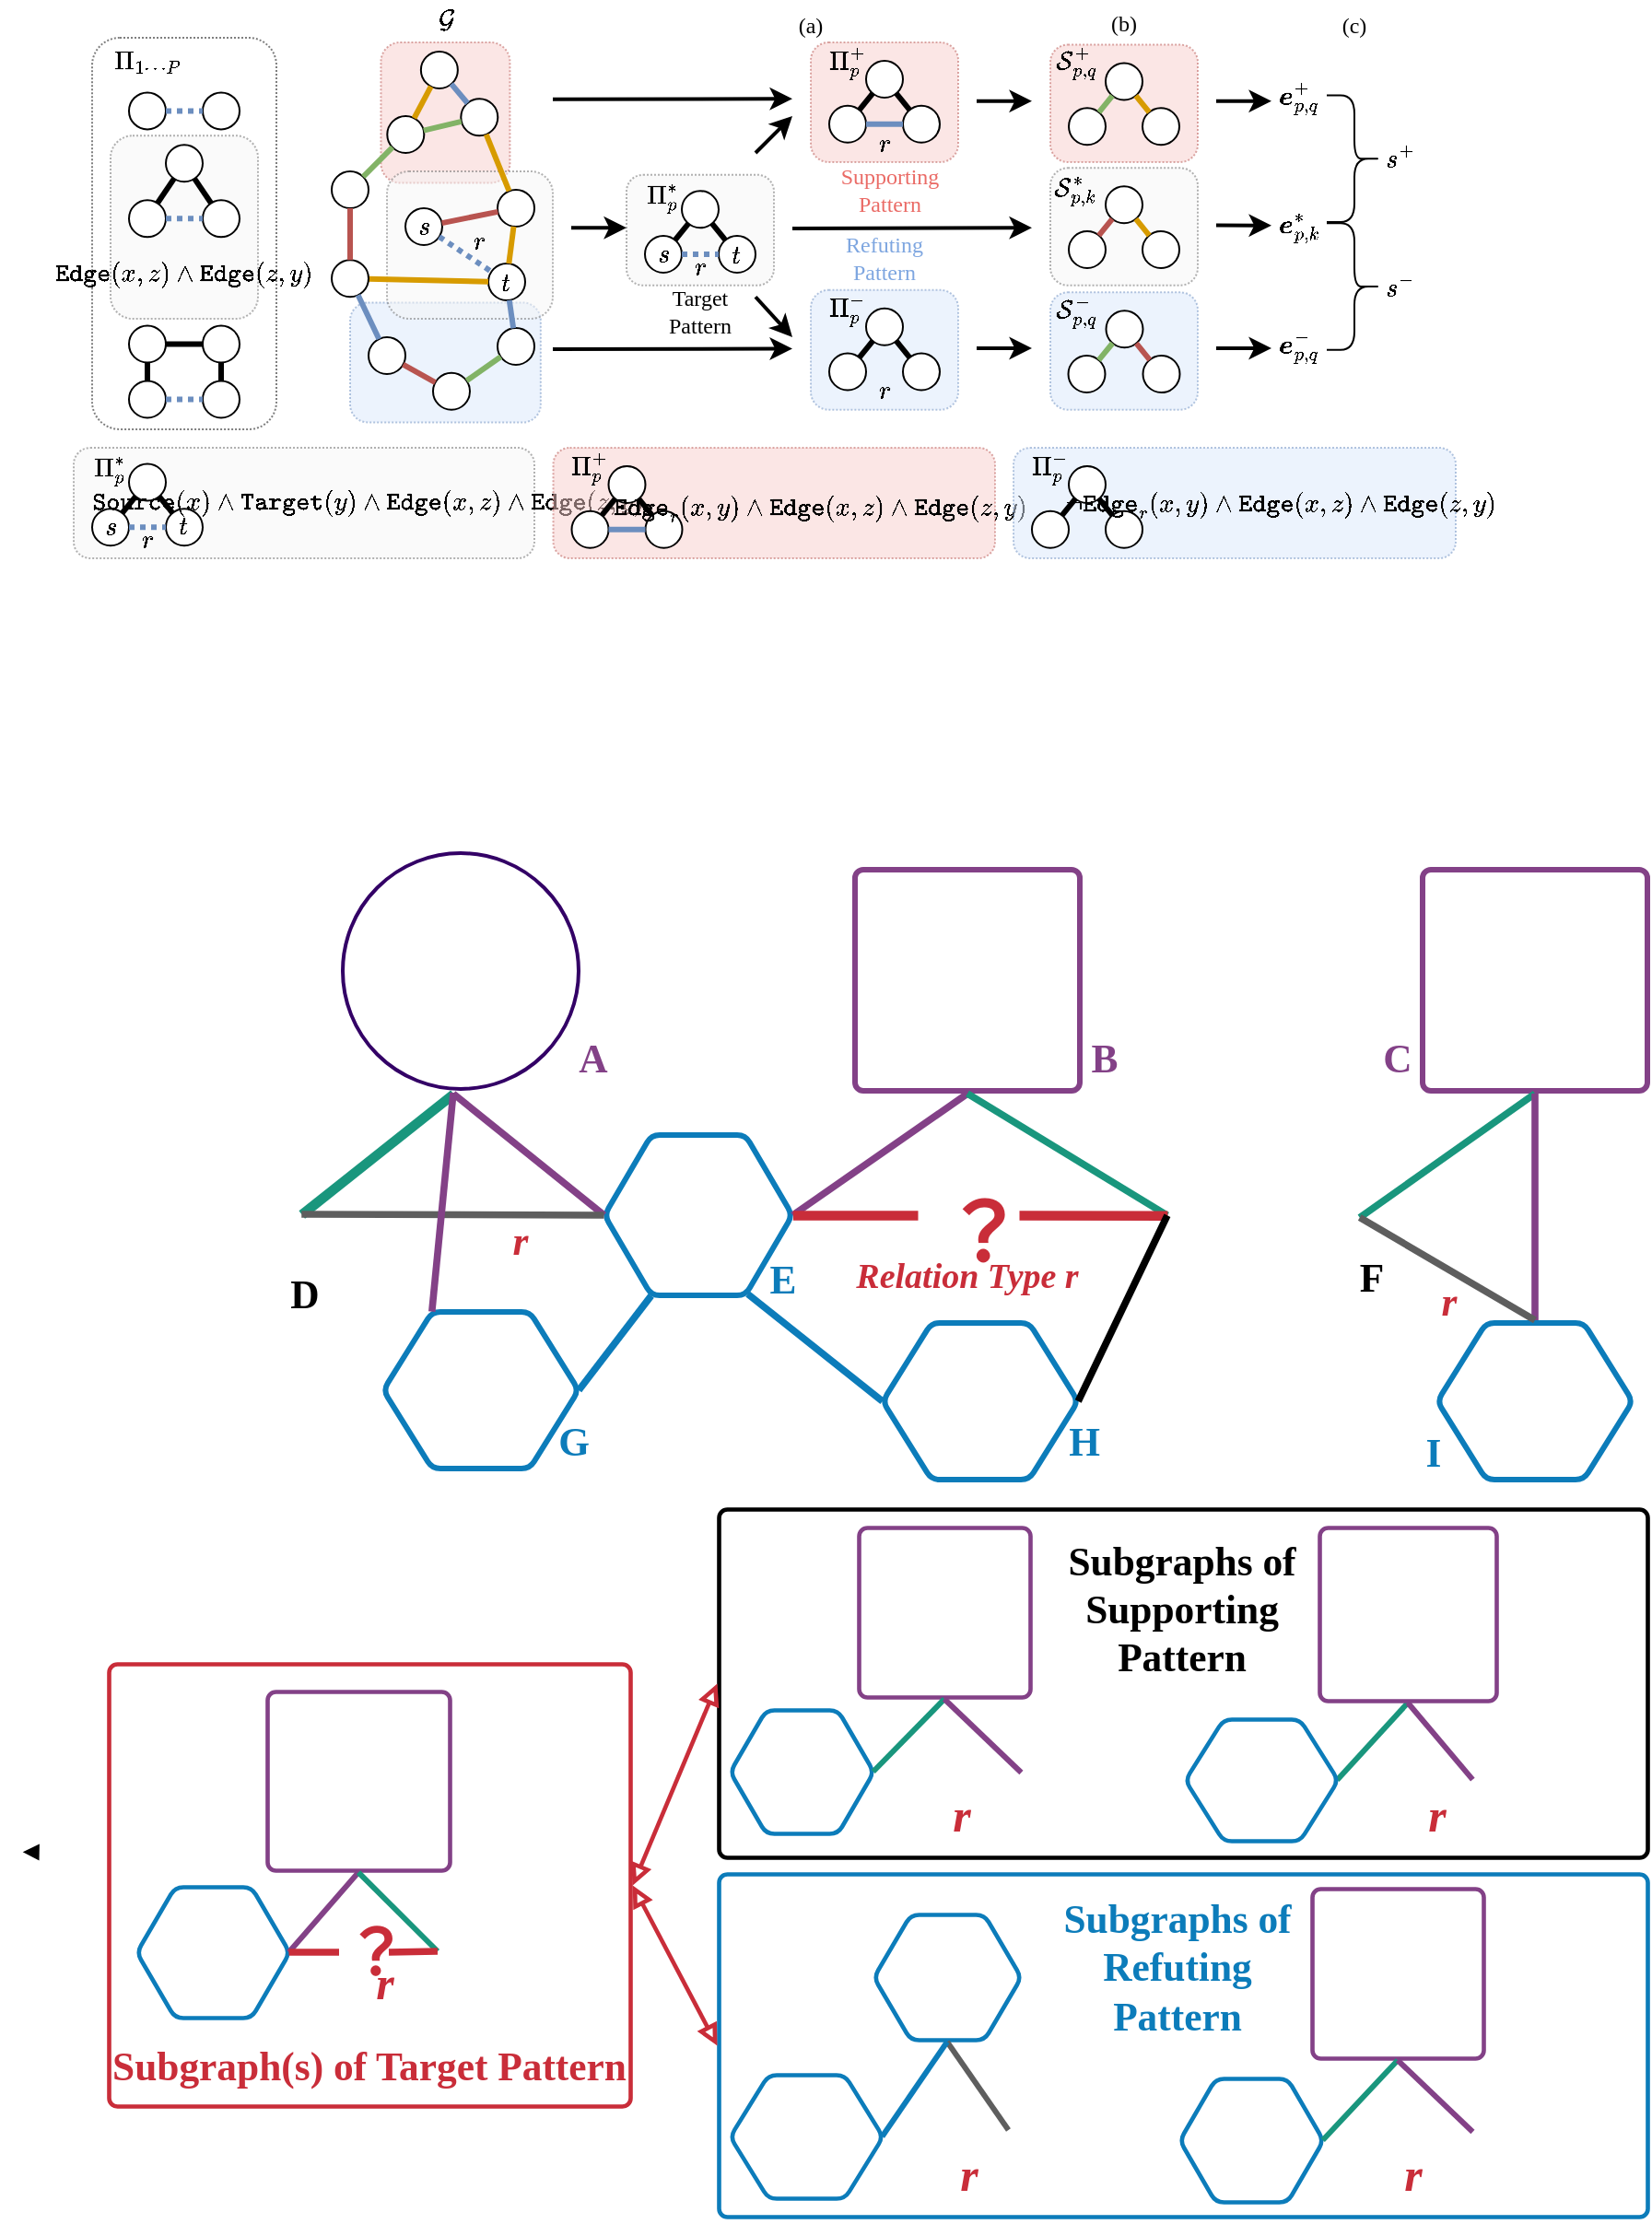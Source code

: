 <mxfile version="15.3.4" type="device"><diagram id="-krffa-SqK_wJwM65Fmd" name="第 1 页"><mxGraphModel dx="1181" dy="678" grid="0" gridSize="10" guides="1" tooltips="1" connect="1" arrows="1" fold="1" page="1" pageScale="1" pageWidth="827" pageHeight="1169" math="1" shadow="0"><root><mxCell id="0"/><mxCell id="1" parent="0"/><mxCell id="8fTgfmVHr6OwodCPwjDp-1" value="" style="ellipse;whiteSpace=wrap;html=1;aspect=fixed;strokeWidth=2;strokeColor=#330066;" vertex="1" parent="1"><mxGeometry x="236" y="510" width="128" height="128" as="geometry"/></mxCell><mxCell id="7oCnfH5kVVySvjBzTwVC-55" value="" style="rounded=1;whiteSpace=wrap;html=1;dashed=1;dashPattern=1 1;opacity=50;" parent="1" vertex="1"><mxGeometry x="100" y="67.5" width="100" height="212.5" as="geometry"/></mxCell><mxCell id="7oCnfH5kVVySvjBzTwVC-62" value="" style="rounded=1;whiteSpace=wrap;html=1;dashed=1;dashPattern=1 1;opacity=50;fillColor=#f5f5f5;strokeColor=#666666;fontColor=#333333;" parent="1" vertex="1"><mxGeometry x="110" y="120.63" width="80" height="99.37" as="geometry"/></mxCell><mxCell id="zVGht_5YqJf3fv250Xpq-95" value="" style="rounded=1;whiteSpace=wrap;html=1;dashed=1;dashPattern=1 1;opacity=50;fillColor=#dae8fc;strokeColor=#6c8ebf;" parent="1" vertex="1"><mxGeometry x="490" y="204.38" width="80" height="65" as="geometry"/></mxCell><mxCell id="zVGht_5YqJf3fv250Xpq-92" value="" style="rounded=1;whiteSpace=wrap;html=1;dashed=1;dashPattern=1 1;opacity=50;fillColor=#f5f5f5;strokeColor=#666666;fontColor=#333333;" parent="1" vertex="1"><mxGeometry x="390" y="141.88" width="80" height="60" as="geometry"/></mxCell><mxCell id="zVGht_5YqJf3fv250Xpq-94" value="" style="rounded=1;whiteSpace=wrap;html=1;dashed=1;dashPattern=1 1;fillColor=#f8cecc;opacity=50;strokeColor=#b85450;" parent="1" vertex="1"><mxGeometry x="490" y="70" width="80" height="65" as="geometry"/></mxCell><mxCell id="zVGht_5YqJf3fv250Xpq-75" value="" style="rounded=1;whiteSpace=wrap;html=1;dashed=1;dashPattern=1 1;opacity=50;fillColor=#dae8fc;strokeColor=#6c8ebf;" parent="1" vertex="1"><mxGeometry x="620" y="205.63" width="80" height="63.75" as="geometry"/></mxCell><mxCell id="zVGht_5YqJf3fv250Xpq-53" value="" style="rounded=1;whiteSpace=wrap;html=1;dashed=1;dashPattern=1 1;opacity=50;fillColor=#dae8fc;strokeColor=#6c8ebf;" parent="1" vertex="1"><mxGeometry x="240" y="211.21" width="103.43" height="65.04" as="geometry"/></mxCell><mxCell id="zVGht_5YqJf3fv250Xpq-52" value="" style="rounded=1;whiteSpace=wrap;html=1;dashed=1;dashPattern=1 1;fillColor=#f8cecc;opacity=50;strokeColor=#b85450;" parent="1" vertex="1"><mxGeometry x="256.72" y="70" width="70" height="76.25" as="geometry"/></mxCell><mxCell id="zVGht_5YqJf3fv250Xpq-43" value="" style="rounded=1;whiteSpace=wrap;html=1;dashed=1;dashPattern=1 1;opacity=50;fillColor=#f5f5f5;strokeColor=#666666;fontColor=#333333;" parent="1" vertex="1"><mxGeometry x="260" y="140" width="90" height="80" as="geometry"/></mxCell><mxCell id="zVGht_5YqJf3fv250Xpq-1" value="" style="ellipse;whiteSpace=wrap;html=1;aspect=fixed;" parent="1" vertex="1"><mxGeometry x="270" y="160" width="20" height="20" as="geometry"/></mxCell><mxCell id="zVGht_5YqJf3fv250Xpq-2" value="" style="ellipse;whiteSpace=wrap;html=1;aspect=fixed;" parent="1" vertex="1"><mxGeometry x="315" y="190" width="20" height="20" as="geometry"/></mxCell><mxCell id="zVGht_5YqJf3fv250Xpq-3" value="" style="ellipse;whiteSpace=wrap;html=1;aspect=fixed;" parent="1" vertex="1"><mxGeometry x="320" y="150" width="20" height="20" as="geometry"/></mxCell><mxCell id="zVGht_5YqJf3fv250Xpq-4" value="" style="ellipse;whiteSpace=wrap;html=1;aspect=fixed;" parent="1" vertex="1"><mxGeometry x="320" y="225" width="20" height="20" as="geometry"/></mxCell><mxCell id="zVGht_5YqJf3fv250Xpq-5" value="" style="ellipse;whiteSpace=wrap;html=1;aspect=fixed;" parent="1" vertex="1"><mxGeometry x="230" y="140" width="20" height="20" as="geometry"/></mxCell><mxCell id="zVGht_5YqJf3fv250Xpq-6" value="" style="ellipse;whiteSpace=wrap;html=1;aspect=fixed;" parent="1" vertex="1"><mxGeometry x="250" y="230" width="20" height="20" as="geometry"/></mxCell><mxCell id="zVGht_5YqJf3fv250Xpq-7" value="" style="ellipse;whiteSpace=wrap;html=1;aspect=fixed;" parent="1" vertex="1"><mxGeometry x="300.15" y="100.63" width="20" height="20" as="geometry"/></mxCell><mxCell id="zVGht_5YqJf3fv250Xpq-8" value="" style="ellipse;whiteSpace=wrap;html=1;aspect=fixed;" parent="1" vertex="1"><mxGeometry x="260.15" y="110" width="20" height="20" as="geometry"/></mxCell><mxCell id="zVGht_5YqJf3fv250Xpq-9" value="" style="ellipse;whiteSpace=wrap;html=1;aspect=fixed;" parent="1" vertex="1"><mxGeometry x="285" y="249.38" width="20" height="20" as="geometry"/></mxCell><mxCell id="zVGht_5YqJf3fv250Xpq-11" value="" style="endArrow=none;dashed=1;html=1;fillColor=#dae8fc;strokeColor=#6c8ebf;strokeWidth=3;dashPattern=1 1;" parent="1" source="zVGht_5YqJf3fv250Xpq-1" target="zVGht_5YqJf3fv250Xpq-2" edge="1"><mxGeometry width="50" height="50" relative="1" as="geometry"><mxPoint x="330" y="235" as="sourcePoint"/><mxPoint x="380" y="185" as="targetPoint"/></mxGeometry></mxCell><mxCell id="zVGht_5YqJf3fv250Xpq-12" value="" style="endArrow=none;html=1;strokeWidth=3;fillColor=#f8cecc;strokeColor=#b85450;" parent="1" source="zVGht_5YqJf3fv250Xpq-1" target="zVGht_5YqJf3fv250Xpq-3" edge="1"><mxGeometry width="50" height="50" relative="1" as="geometry"><mxPoint x="330" y="235" as="sourcePoint"/><mxPoint x="380" y="185" as="targetPoint"/></mxGeometry></mxCell><mxCell id="zVGht_5YqJf3fv250Xpq-14" value="" style="endArrow=none;html=1;strokeWidth=3;fillColor=#f8cecc;strokeColor=#b85450;" parent="1" source="zVGht_5YqJf3fv250Xpq-6" target="zVGht_5YqJf3fv250Xpq-9" edge="1"><mxGeometry width="50" height="50" relative="1" as="geometry"><mxPoint x="277.572" y="313.318" as="sourcePoint"/><mxPoint x="329.288" y="261.602" as="targetPoint"/></mxGeometry></mxCell><mxCell id="zVGht_5YqJf3fv250Xpq-16" value="" style="endArrow=none;html=1;strokeWidth=3;fillColor=#d5e8d4;strokeColor=#82b366;" parent="1" source="zVGht_5YqJf3fv250Xpq-7" target="zVGht_5YqJf3fv250Xpq-8" edge="1"><mxGeometry width="50" height="50" relative="1" as="geometry"><mxPoint x="440.862" y="142.108" as="sourcePoint"/><mxPoint x="492.578" y="90.392" as="targetPoint"/></mxGeometry></mxCell><mxCell id="zVGht_5YqJf3fv250Xpq-17" value="" style="endArrow=none;html=1;strokeWidth=3;fillColor=#ffe6cc;strokeColor=#d79b00;" parent="1" source="zVGht_5YqJf3fv250Xpq-2" target="zVGht_5YqJf3fv250Xpq-3" edge="1"><mxGeometry width="50" height="50" relative="1" as="geometry"><mxPoint x="364.142" y="250.858" as="sourcePoint"/><mxPoint x="415.858" y="199.142" as="targetPoint"/></mxGeometry></mxCell><mxCell id="zVGht_5YqJf3fv250Xpq-18" value="" style="endArrow=none;html=1;strokeWidth=3;fillColor=#d5e8d4;strokeColor=#82b366;" parent="1" source="zVGht_5YqJf3fv250Xpq-8" target="zVGht_5YqJf3fv250Xpq-5" edge="1"><mxGeometry width="50" height="50" relative="1" as="geometry"><mxPoint x="374.142" y="260.858" as="sourcePoint"/><mxPoint x="425.858" y="209.142" as="targetPoint"/></mxGeometry></mxCell><mxCell id="zVGht_5YqJf3fv250Xpq-19" value="" style="endArrow=none;html=1;strokeWidth=3;fillColor=#ffe6cc;strokeColor=#d79b00;" parent="1" source="7oCnfH5kVVySvjBzTwVC-27" target="zVGht_5YqJf3fv250Xpq-2" edge="1"><mxGeometry width="50" height="50" relative="1" as="geometry"><mxPoint x="384.142" y="270.858" as="sourcePoint"/><mxPoint x="435.858" y="219.142" as="targetPoint"/></mxGeometry></mxCell><mxCell id="zVGht_5YqJf3fv250Xpq-21" value="" style="endArrow=none;html=1;strokeWidth=3;fillColor=#ffe6cc;strokeColor=#d79b00;" parent="1" source="zVGht_5YqJf3fv250Xpq-3" target="zVGht_5YqJf3fv250Xpq-7" edge="1"><mxGeometry width="50" height="50" relative="1" as="geometry"><mxPoint x="384.142" y="310.858" as="sourcePoint"/><mxPoint x="435.858" y="259.142" as="targetPoint"/></mxGeometry></mxCell><mxCell id="zVGht_5YqJf3fv250Xpq-24" value="" style="endArrow=none;html=1;strokeWidth=3;fillColor=#dae8fc;strokeColor=#6c8ebf;" parent="1" source="zVGht_5YqJf3fv250Xpq-2" target="zVGht_5YqJf3fv250Xpq-4" edge="1"><mxGeometry width="50" height="50" relative="1" as="geometry"><mxPoint x="270.004" y="249.996" as="sourcePoint"/><mxPoint x="399.288" y="371.602" as="targetPoint"/></mxGeometry></mxCell><mxCell id="zVGht_5YqJf3fv250Xpq-25" value="" style="endArrow=none;html=1;strokeWidth=3;fillColor=#d5e8d4;strokeColor=#82b366;" parent="1" source="zVGht_5YqJf3fv250Xpq-9" target="zVGht_5YqJf3fv250Xpq-4" edge="1"><mxGeometry width="50" height="50" relative="1" as="geometry"><mxPoint x="357.572" y="433.318" as="sourcePoint"/><mxPoint x="409.288" y="381.602" as="targetPoint"/></mxGeometry></mxCell><mxCell id="zVGht_5YqJf3fv250Xpq-36" value="" style="ellipse;whiteSpace=wrap;html=1;aspect=fixed;" parent="1" vertex="1"><mxGeometry x="420" y="150.63" width="20" height="20" as="geometry"/></mxCell><mxCell id="zVGht_5YqJf3fv250Xpq-37" value="" style="ellipse;whiteSpace=wrap;html=1;aspect=fixed;" parent="1" vertex="1"><mxGeometry x="400" y="175.01" width="20" height="20" as="geometry"/></mxCell><mxCell id="zVGht_5YqJf3fv250Xpq-38" value="" style="ellipse;whiteSpace=wrap;html=1;aspect=fixed;" parent="1" vertex="1"><mxGeometry x="440" y="175.01" width="20" height="20" as="geometry"/></mxCell><mxCell id="zVGht_5YqJf3fv250Xpq-39" value="" style="endArrow=none;html=1;strokeWidth=3;" parent="1" source="zVGht_5YqJf3fv250Xpq-37" target="zVGht_5YqJf3fv250Xpq-36" edge="1"><mxGeometry width="50" height="50" relative="1" as="geometry"><mxPoint x="670" y="260.63" as="sourcePoint"/><mxPoint x="720" y="210.63" as="targetPoint"/></mxGeometry></mxCell><mxCell id="zVGht_5YqJf3fv250Xpq-41" value="" style="endArrow=none;html=1;strokeWidth=3;" parent="1" source="zVGht_5YqJf3fv250Xpq-38" target="zVGht_5YqJf3fv250Xpq-36" edge="1"><mxGeometry width="50" height="50" relative="1" as="geometry"><mxPoint x="415.145" y="202.055" as="sourcePoint"/><mxPoint x="434.873" y="169.215" as="targetPoint"/></mxGeometry></mxCell><mxCell id="zVGht_5YqJf3fv250Xpq-42" value="" style="endArrow=none;html=1;strokeWidth=3;dashed=1;fillColor=#dae8fc;strokeColor=#6c8ebf;dashPattern=1 1;" parent="1" source="zVGht_5YqJf3fv250Xpq-37" target="zVGht_5YqJf3fv250Xpq-38" edge="1"><mxGeometry width="50" height="50" relative="1" as="geometry"><mxPoint x="425.145" y="212.055" as="sourcePoint"/><mxPoint x="444.873" y="179.215" as="targetPoint"/></mxGeometry></mxCell><mxCell id="zVGht_5YqJf3fv250Xpq-55" value="" style="rounded=1;whiteSpace=wrap;html=1;dashed=1;dashPattern=1 1;opacity=50;fillColor=#f5f5f5;strokeColor=#666666;fontColor=#333333;" parent="1" vertex="1"><mxGeometry x="620" y="138.13" width="80" height="63.75" as="geometry"/></mxCell><mxCell id="zVGht_5YqJf3fv250Xpq-56" value="" style="ellipse;whiteSpace=wrap;html=1;aspect=fixed;" parent="1" vertex="1"><mxGeometry x="630" y="172.51" width="20" height="20" as="geometry"/></mxCell><mxCell id="zVGht_5YqJf3fv250Xpq-57" value="" style="ellipse;whiteSpace=wrap;html=1;aspect=fixed;" parent="1" vertex="1"><mxGeometry x="670" y="172.51" width="20" height="20" as="geometry"/></mxCell><mxCell id="zVGht_5YqJf3fv250Xpq-58" value="" style="ellipse;whiteSpace=wrap;html=1;aspect=fixed;" parent="1" vertex="1"><mxGeometry x="650" y="148.13" width="20" height="20" as="geometry"/></mxCell><mxCell id="zVGht_5YqJf3fv250Xpq-60" value="" style="endArrow=none;html=1;strokeWidth=3;fillColor=#f8cecc;strokeColor=#b85450;" parent="1" source="zVGht_5YqJf3fv250Xpq-56" target="zVGht_5YqJf3fv250Xpq-58" edge="1"><mxGeometry width="50" height="50" relative="1" as="geometry"><mxPoint x="640" y="248.13" as="sourcePoint"/><mxPoint x="690" y="198.13" as="targetPoint"/></mxGeometry></mxCell><mxCell id="zVGht_5YqJf3fv250Xpq-61" value="" style="endArrow=none;html=1;strokeWidth=3;fillColor=#ffe6cc;strokeColor=#d79b00;" parent="1" source="zVGht_5YqJf3fv250Xpq-57" target="zVGht_5YqJf3fv250Xpq-58" edge="1"><mxGeometry width="50" height="50" relative="1" as="geometry"><mxPoint x="674.142" y="263.988" as="sourcePoint"/><mxPoint x="725.858" y="212.272" as="targetPoint"/></mxGeometry></mxCell><mxCell id="zVGht_5YqJf3fv250Xpq-63" value="" style="rounded=1;whiteSpace=wrap;html=1;dashed=1;dashPattern=1 1;fillColor=#f8cecc;opacity=50;strokeColor=#b85450;" parent="1" vertex="1"><mxGeometry x="620" y="71.25" width="80" height="63.75" as="geometry"/></mxCell><mxCell id="zVGht_5YqJf3fv250Xpq-64" value="" style="ellipse;whiteSpace=wrap;html=1;aspect=fixed;" parent="1" vertex="1"><mxGeometry x="670" y="105.63" width="20" height="20" as="geometry"/></mxCell><mxCell id="zVGht_5YqJf3fv250Xpq-65" value="" style="ellipse;whiteSpace=wrap;html=1;aspect=fixed;" parent="1" vertex="1"><mxGeometry x="650" y="81.25" width="20" height="20" as="geometry"/></mxCell><mxCell id="zVGht_5YqJf3fv250Xpq-66" value="" style="ellipse;whiteSpace=wrap;html=1;aspect=fixed;" parent="1" vertex="1"><mxGeometry x="630" y="105.63" width="20" height="20" as="geometry"/></mxCell><mxCell id="zVGht_5YqJf3fv250Xpq-67" value="" style="endArrow=none;html=1;strokeWidth=3;fillColor=#d5e8d4;strokeColor=#82b366;" parent="1" source="zVGht_5YqJf3fv250Xpq-65" target="zVGht_5YqJf3fv250Xpq-66" edge="1"><mxGeometry width="50" height="50" relative="1" as="geometry"><mxPoint x="744.142" y="147.108" as="sourcePoint"/><mxPoint x="795.858" y="95.392" as="targetPoint"/></mxGeometry></mxCell><mxCell id="zVGht_5YqJf3fv250Xpq-68" value="" style="endArrow=none;html=1;strokeWidth=3;fillColor=#ffe6cc;strokeColor=#d79b00;" parent="1" source="zVGht_5YqJf3fv250Xpq-64" target="zVGht_5YqJf3fv250Xpq-65" edge="1"><mxGeometry width="50" height="50" relative="1" as="geometry"><mxPoint x="774.142" y="217.108" as="sourcePoint"/><mxPoint x="825.858" y="165.392" as="targetPoint"/></mxGeometry></mxCell><mxCell id="zVGht_5YqJf3fv250Xpq-70" value="" style="ellipse;whiteSpace=wrap;html=1;aspect=fixed;" parent="1" vertex="1"><mxGeometry x="629.75" y="240.01" width="20" height="20" as="geometry"/></mxCell><mxCell id="zVGht_5YqJf3fv250Xpq-71" value="" style="ellipse;whiteSpace=wrap;html=1;aspect=fixed;" parent="1" vertex="1"><mxGeometry x="670.25" y="240.01" width="20" height="20" as="geometry"/></mxCell><mxCell id="zVGht_5YqJf3fv250Xpq-72" value="" style="ellipse;whiteSpace=wrap;html=1;aspect=fixed;" parent="1" vertex="1"><mxGeometry x="650.25" y="215.63" width="20" height="20" as="geometry"/></mxCell><mxCell id="zVGht_5YqJf3fv250Xpq-73" value="" style="endArrow=none;html=1;strokeWidth=3;fillColor=#f8cecc;strokeColor=#b85450;" parent="1" source="zVGht_5YqJf3fv250Xpq-71" target="zVGht_5YqJf3fv250Xpq-72" edge="1"><mxGeometry width="50" height="50" relative="1" as="geometry"><mxPoint x="530.392" y="291.488" as="sourcePoint"/><mxPoint x="582.108" y="239.772" as="targetPoint"/></mxGeometry></mxCell><mxCell id="zVGht_5YqJf3fv250Xpq-74" value="" style="endArrow=none;html=1;strokeWidth=3;fillColor=#d5e8d4;strokeColor=#82b366;" parent="1" source="zVGht_5YqJf3fv250Xpq-72" target="zVGht_5YqJf3fv250Xpq-70" edge="1"><mxGeometry width="50" height="50" relative="1" as="geometry"><mxPoint x="610.392" y="411.488" as="sourcePoint"/><mxPoint x="662.108" y="359.772" as="targetPoint"/></mxGeometry></mxCell><mxCell id="zVGht_5YqJf3fv250Xpq-79" value="" style="ellipse;whiteSpace=wrap;html=1;aspect=fixed;" parent="1" vertex="1"><mxGeometry x="520" y="80" width="20" height="20" as="geometry"/></mxCell><mxCell id="zVGht_5YqJf3fv250Xpq-80" value="" style="ellipse;whiteSpace=wrap;html=1;aspect=fixed;" parent="1" vertex="1"><mxGeometry x="500" y="104.38" width="20" height="20" as="geometry"/></mxCell><mxCell id="zVGht_5YqJf3fv250Xpq-81" value="" style="ellipse;whiteSpace=wrap;html=1;aspect=fixed;" parent="1" vertex="1"><mxGeometry x="540" y="104.38" width="20" height="20" as="geometry"/></mxCell><mxCell id="zVGht_5YqJf3fv250Xpq-82" value="" style="endArrow=none;html=1;strokeWidth=3;" parent="1" source="zVGht_5YqJf3fv250Xpq-80" target="zVGht_5YqJf3fv250Xpq-79" edge="1"><mxGeometry width="50" height="50" relative="1" as="geometry"><mxPoint x="770" y="190" as="sourcePoint"/><mxPoint x="820" y="140" as="targetPoint"/></mxGeometry></mxCell><mxCell id="zVGht_5YqJf3fv250Xpq-83" value="" style="endArrow=none;html=1;strokeWidth=3;" parent="1" source="zVGht_5YqJf3fv250Xpq-81" target="zVGht_5YqJf3fv250Xpq-79" edge="1"><mxGeometry width="50" height="50" relative="1" as="geometry"><mxPoint x="515.145" y="131.425" as="sourcePoint"/><mxPoint x="534.873" y="98.585" as="targetPoint"/></mxGeometry></mxCell><mxCell id="zVGht_5YqJf3fv250Xpq-84" value="" style="endArrow=none;html=1;strokeWidth=3;fillColor=#dae8fc;strokeColor=#6c8ebf;" parent="1" source="zVGht_5YqJf3fv250Xpq-80" target="zVGht_5YqJf3fv250Xpq-81" edge="1"><mxGeometry width="50" height="50" relative="1" as="geometry"><mxPoint x="525.145" y="141.425" as="sourcePoint"/><mxPoint x="544.873" y="108.585" as="targetPoint"/></mxGeometry></mxCell><mxCell id="zVGht_5YqJf3fv250Xpq-85" value="" style="ellipse;whiteSpace=wrap;html=1;aspect=fixed;" parent="1" vertex="1"><mxGeometry x="520" y="214.38" width="20" height="20" as="geometry"/></mxCell><mxCell id="zVGht_5YqJf3fv250Xpq-86" value="" style="ellipse;whiteSpace=wrap;html=1;aspect=fixed;" parent="1" vertex="1"><mxGeometry x="500" y="238.76" width="20" height="20" as="geometry"/></mxCell><mxCell id="zVGht_5YqJf3fv250Xpq-87" value="" style="ellipse;whiteSpace=wrap;html=1;aspect=fixed;" parent="1" vertex="1"><mxGeometry x="540" y="238.76" width="20" height="20" as="geometry"/></mxCell><mxCell id="zVGht_5YqJf3fv250Xpq-88" value="" style="endArrow=none;html=1;strokeWidth=3;" parent="1" source="zVGht_5YqJf3fv250Xpq-86" target="zVGht_5YqJf3fv250Xpq-85" edge="1"><mxGeometry width="50" height="50" relative="1" as="geometry"><mxPoint x="770" y="324.38" as="sourcePoint"/><mxPoint x="820" y="274.38" as="targetPoint"/></mxGeometry></mxCell><mxCell id="zVGht_5YqJf3fv250Xpq-89" value="" style="endArrow=none;html=1;strokeWidth=3;" parent="1" source="zVGht_5YqJf3fv250Xpq-87" target="zVGht_5YqJf3fv250Xpq-85" edge="1"><mxGeometry width="50" height="50" relative="1" as="geometry"><mxPoint x="515.145" y="265.805" as="sourcePoint"/><mxPoint x="534.873" y="232.965" as="targetPoint"/></mxGeometry></mxCell><mxCell id="zVGht_5YqJf3fv250Xpq-98" value="&lt;font face=&quot;Tahoma&quot;&gt;(a)&lt;/font&gt;" style="text;html=1;strokeColor=none;fillColor=none;align=center;verticalAlign=middle;whiteSpace=wrap;rounded=0;dashed=1;dashPattern=1 1;opacity=50;" parent="1" vertex="1"><mxGeometry x="470" y="51.25" width="40" height="20" as="geometry"/></mxCell><mxCell id="zVGht_5YqJf3fv250Xpq-99" value="" style="endArrow=classic;html=1;strokeWidth=2;" parent="1" edge="1"><mxGeometry width="50" height="50" relative="1" as="geometry"><mxPoint x="360" y="170.63" as="sourcePoint"/><mxPoint x="390" y="170.63" as="targetPoint"/></mxGeometry></mxCell><mxCell id="zVGht_5YqJf3fv250Xpq-100" value="" style="endArrow=classic;html=1;strokeWidth=2;" parent="1" edge="1"><mxGeometry width="50" height="50" relative="1" as="geometry"><mxPoint x="460" y="130" as="sourcePoint"/><mxPoint x="480" y="110" as="targetPoint"/></mxGeometry></mxCell><mxCell id="zVGht_5YqJf3fv250Xpq-101" value="" style="endArrow=classic;html=1;strokeWidth=2;" parent="1" edge="1"><mxGeometry width="50" height="50" relative="1" as="geometry"><mxPoint x="460" y="208.12" as="sourcePoint"/><mxPoint x="480" y="230" as="targetPoint"/></mxGeometry></mxCell><mxCell id="zVGht_5YqJf3fv250Xpq-102" value="&lt;font face=&quot;Tahoma&quot;&gt;(b)&lt;/font&gt;" style="text;html=1;strokeColor=none;fillColor=none;align=center;verticalAlign=middle;whiteSpace=wrap;rounded=0;dashed=1;dashPattern=1 1;opacity=50;" parent="1" vertex="1"><mxGeometry x="640.25" y="50" width="40" height="20" as="geometry"/></mxCell><mxCell id="zVGht_5YqJf3fv250Xpq-105" value="" style="endArrow=classic;html=1;strokeWidth=2;" parent="1" edge="1"><mxGeometry width="50" height="50" relative="1" as="geometry"><mxPoint x="580" y="101.88" as="sourcePoint"/><mxPoint x="610" y="101.92" as="targetPoint"/></mxGeometry></mxCell><mxCell id="zVGht_5YqJf3fv250Xpq-106" value="&lt;font face=&quot;Tahoma&quot;&gt;(c)&lt;/font&gt;" style="text;html=1;strokeColor=none;fillColor=none;align=center;verticalAlign=middle;whiteSpace=wrap;rounded=0;dashed=1;dashPattern=1 1;opacity=50;" parent="1" vertex="1"><mxGeometry x="765" y="51.25" width="40" height="20" as="geometry"/></mxCell><mxCell id="zVGht_5YqJf3fv250Xpq-107" value="" style="endArrow=classic;html=1;strokeWidth=2;" parent="1" edge="1"><mxGeometry width="50" height="50" relative="1" as="geometry"><mxPoint x="580" y="235.96" as="sourcePoint"/><mxPoint x="610" y="236" as="targetPoint"/></mxGeometry></mxCell><mxCell id="zVGht_5YqJf3fv250Xpq-108" value="" style="endArrow=classic;html=1;strokeWidth=2;" parent="1" edge="1"><mxGeometry width="50" height="50" relative="1" as="geometry"><mxPoint x="480" y="171" as="sourcePoint"/><mxPoint x="610" y="170.63" as="targetPoint"/></mxGeometry></mxCell><mxCell id="7oCnfH5kVVySvjBzTwVC-1" value="$$s$$" style="text;html=1;strokeColor=none;fillColor=none;align=center;verticalAlign=middle;whiteSpace=wrap;rounded=0;" parent="1" vertex="1"><mxGeometry x="270" y="160.32" width="20" height="20" as="geometry"/></mxCell><mxCell id="7oCnfH5kVVySvjBzTwVC-2" value="$$t$$" style="text;html=1;strokeColor=none;fillColor=none;align=center;verticalAlign=middle;whiteSpace=wrap;rounded=0;" parent="1" vertex="1"><mxGeometry x="315" y="191.21" width="20" height="20" as="geometry"/></mxCell><mxCell id="7oCnfH5kVVySvjBzTwVC-3" value="$$r$$" style="text;html=1;strokeColor=none;fillColor=none;align=center;verticalAlign=middle;whiteSpace=wrap;rounded=0;" parent="1" vertex="1"><mxGeometry x="300" y="168.12" width="20" height="20" as="geometry"/></mxCell><mxCell id="7oCnfH5kVVySvjBzTwVC-7" value="$$r$$" style="text;html=1;strokeColor=none;fillColor=none;align=center;verticalAlign=middle;whiteSpace=wrap;rounded=0;" parent="1" vertex="1"><mxGeometry x="420" y="181.88" width="20" height="20" as="geometry"/></mxCell><mxCell id="7oCnfH5kVVySvjBzTwVC-8" value="$$s$$" style="text;html=1;strokeColor=none;fillColor=none;align=center;verticalAlign=middle;whiteSpace=wrap;rounded=0;" parent="1" vertex="1"><mxGeometry x="400" y="175.01" width="20" height="20" as="geometry"/></mxCell><mxCell id="7oCnfH5kVVySvjBzTwVC-9" value="$$t$$" style="text;html=1;strokeColor=none;fillColor=none;align=center;verticalAlign=middle;whiteSpace=wrap;rounded=0;" parent="1" vertex="1"><mxGeometry x="440" y="175.63" width="20" height="20" as="geometry"/></mxCell><mxCell id="7oCnfH5kVVySvjBzTwVC-10" value="&lt;font color=&quot;#ea6b66&quot; face=&quot;Tahoma&quot;&gt;Supporting&lt;br&gt;Pattern&lt;/font&gt;" style="text;html=1;strokeColor=none;fillColor=none;align=center;verticalAlign=middle;whiteSpace=wrap;rounded=0;" parent="1" vertex="1"><mxGeometry x="513" y="140" width="40" height="20" as="geometry"/></mxCell><mxCell id="7oCnfH5kVVySvjBzTwVC-11" value="" style="ellipse;whiteSpace=wrap;html=1;aspect=fixed;" parent="1" vertex="1"><mxGeometry x="278.43" y="75" width="20" height="20" as="geometry"/></mxCell><mxCell id="7oCnfH5kVVySvjBzTwVC-12" value="" style="endArrow=none;html=1;strokeWidth=3;fillColor=#ffe6cc;strokeColor=#d79b00;" parent="1" source="zVGht_5YqJf3fv250Xpq-8" target="7oCnfH5kVVySvjBzTwVC-11" edge="1"><mxGeometry width="50" height="50" relative="1" as="geometry"><mxPoint x="366.914" y="104.289" as="sourcePoint"/><mxPoint x="336.526" y="98.211" as="targetPoint"/></mxGeometry></mxCell><mxCell id="7oCnfH5kVVySvjBzTwVC-13" value="" style="endArrow=none;html=1;strokeWidth=3;fillColor=#dae8fc;strokeColor=#6c8ebf;" parent="1" source="7oCnfH5kVVySvjBzTwVC-11" target="zVGht_5YqJf3fv250Xpq-7" edge="1"><mxGeometry width="50" height="50" relative="1" as="geometry"><mxPoint x="335.288" y="131.093" as="sourcePoint"/><mxPoint x="368.145" y="111.395" as="targetPoint"/></mxGeometry></mxCell><mxCell id="7oCnfH5kVVySvjBzTwVC-14" value="&lt;font color=&quot;#7ea6e0&quot; face=&quot;Tahoma&quot;&gt;Refuting&lt;br&gt;Pattern&lt;/font&gt;" style="text;html=1;strokeColor=none;fillColor=none;align=center;verticalAlign=middle;whiteSpace=wrap;rounded=0;" parent="1" vertex="1"><mxGeometry x="510" y="176.88" width="40" height="20" as="geometry"/></mxCell><mxCell id="7oCnfH5kVVySvjBzTwVC-17" value="$$\boldsymbol{e}_{p,q}^+$$" style="text;html=1;strokeColor=none;fillColor=none;align=center;verticalAlign=middle;whiteSpace=wrap;rounded=0;" parent="1" vertex="1"><mxGeometry x="735" y="90" width="40" height="20" as="geometry"/></mxCell><mxCell id="7oCnfH5kVVySvjBzTwVC-18" value="" style="endArrow=classic;html=1;strokeWidth=2;" parent="1" edge="1"><mxGeometry width="50" height="50" relative="1" as="geometry"><mxPoint x="710" y="101.88" as="sourcePoint"/><mxPoint x="740" y="101.92" as="targetPoint"/></mxGeometry></mxCell><mxCell id="7oCnfH5kVVySvjBzTwVC-20" value="$$\boldsymbol{e}_{p,k}^*$$" style="text;html=1;strokeColor=none;fillColor=none;align=center;verticalAlign=middle;whiteSpace=wrap;rounded=0;" parent="1" vertex="1"><mxGeometry x="735" y="160" width="40" height="20" as="geometry"/></mxCell><mxCell id="7oCnfH5kVVySvjBzTwVC-21" value="" style="endArrow=classic;html=1;strokeWidth=2;" parent="1" edge="1"><mxGeometry width="50" height="50" relative="1" as="geometry"><mxPoint x="710" y="169.31" as="sourcePoint"/><mxPoint x="740" y="169.35" as="targetPoint"/></mxGeometry></mxCell><mxCell id="7oCnfH5kVVySvjBzTwVC-23" value="$$\boldsymbol{e}^-_{p,q}$$" style="text;html=1;strokeColor=none;fillColor=none;align=center;verticalAlign=middle;whiteSpace=wrap;rounded=0;" parent="1" vertex="1"><mxGeometry x="735" y="225" width="40" height="20" as="geometry"/></mxCell><mxCell id="7oCnfH5kVVySvjBzTwVC-24" value="" style="endArrow=classic;html=1;strokeWidth=2;" parent="1" edge="1"><mxGeometry width="50" height="50" relative="1" as="geometry"><mxPoint x="710" y="235.96" as="sourcePoint"/><mxPoint x="740" y="236" as="targetPoint"/></mxGeometry></mxCell><mxCell id="7oCnfH5kVVySvjBzTwVC-25" value="" style="shape=curlyBracket;whiteSpace=wrap;html=1;rounded=1;rotation=-180;" parent="1" vertex="1"><mxGeometry x="770" y="98.75" width="30" height="68.75" as="geometry"/></mxCell><mxCell id="7oCnfH5kVVySvjBzTwVC-27" value="" style="ellipse;whiteSpace=wrap;html=1;aspect=fixed;" parent="1" vertex="1"><mxGeometry x="230" y="188.12" width="20" height="20" as="geometry"/></mxCell><mxCell id="7oCnfH5kVVySvjBzTwVC-28" value="" style="endArrow=none;html=1;strokeWidth=3;fillColor=#f8cecc;strokeColor=#b85450;" parent="1" source="zVGht_5YqJf3fv250Xpq-5" target="7oCnfH5kVVySvjBzTwVC-27" edge="1"><mxGeometry width="50" height="50" relative="1" as="geometry"><mxPoint x="299.806" y="178.039" as="sourcePoint"/><mxPoint x="330.186" y="171.918" as="targetPoint"/></mxGeometry></mxCell><mxCell id="7oCnfH5kVVySvjBzTwVC-29" value="" style="endArrow=none;html=1;strokeWidth=3;fillColor=#dae8fc;strokeColor=#6c8ebf;" parent="1" source="7oCnfH5kVVySvjBzTwVC-27" target="zVGht_5YqJf3fv250Xpq-6" edge="1"><mxGeometry width="50" height="50" relative="1" as="geometry"><mxPoint x="323.342" y="242.461" as="sourcePoint"/><mxPoint x="296.679" y="272.558" as="targetPoint"/></mxGeometry></mxCell><mxCell id="7oCnfH5kVVySvjBzTwVC-30" value="" style="endArrow=classic;html=1;strokeWidth=2;" parent="1" edge="1"><mxGeometry width="50" height="50" relative="1" as="geometry"><mxPoint x="350" y="236.5" as="sourcePoint"/><mxPoint x="480" y="236.25" as="targetPoint"/></mxGeometry></mxCell><mxCell id="7oCnfH5kVVySvjBzTwVC-31" value="" style="endArrow=classic;html=1;strokeWidth=2;" parent="1" edge="1"><mxGeometry width="50" height="50" relative="1" as="geometry"><mxPoint x="350" y="100.88" as="sourcePoint"/><mxPoint x="480" y="100.63" as="targetPoint"/></mxGeometry></mxCell><mxCell id="7oCnfH5kVVySvjBzTwVC-32" value="$$s^+$$" style="text;html=1;strokeColor=none;fillColor=none;align=center;verticalAlign=middle;whiteSpace=wrap;rounded=0;" parent="1" vertex="1"><mxGeometry x="790" y="123.13" width="40" height="20" as="geometry"/></mxCell><mxCell id="7oCnfH5kVVySvjBzTwVC-35" value="$$\mathcal{G}$$" style="text;html=1;strokeColor=none;fillColor=none;align=center;verticalAlign=middle;whiteSpace=wrap;rounded=0;dashed=1;dashPattern=1 1;opacity=50;" parent="1" vertex="1"><mxGeometry x="271.72" y="47.5" width="40" height="20" as="geometry"/></mxCell><mxCell id="7oCnfH5kVVySvjBzTwVC-37" value="" style="ellipse;whiteSpace=wrap;html=1;aspect=fixed;" parent="1" vertex="1"><mxGeometry x="120.0" y="97.19" width="20" height="20" as="geometry"/></mxCell><mxCell id="7oCnfH5kVVySvjBzTwVC-38" value="" style="ellipse;whiteSpace=wrap;html=1;aspect=fixed;" parent="1" vertex="1"><mxGeometry x="160.0" y="97.19" width="20" height="20" as="geometry"/></mxCell><mxCell id="7oCnfH5kVVySvjBzTwVC-39" value="" style="endArrow=none;html=1;strokeWidth=3;fillColor=#dae8fc;strokeColor=#6c8ebf;dashed=1;dashPattern=1 1;" parent="1" source="7oCnfH5kVVySvjBzTwVC-37" target="7oCnfH5kVVySvjBzTwVC-38" edge="1"><mxGeometry width="50" height="50" relative="1" as="geometry"><mxPoint x="47.519" y="4.367" as="sourcePoint"/><mxPoint x="58.928" y="28.187" as="targetPoint"/></mxGeometry></mxCell><mxCell id="7oCnfH5kVVySvjBzTwVC-40" value="" style="ellipse;whiteSpace=wrap;html=1;aspect=fixed;" parent="1" vertex="1"><mxGeometry x="120" y="155.63" width="20" height="20" as="geometry"/></mxCell><mxCell id="7oCnfH5kVVySvjBzTwVC-41" value="" style="ellipse;whiteSpace=wrap;html=1;aspect=fixed;" parent="1" vertex="1"><mxGeometry x="160" y="155.63" width="20" height="20" as="geometry"/></mxCell><mxCell id="7oCnfH5kVVySvjBzTwVC-42" value="" style="endArrow=none;html=1;strokeWidth=3;fillColor=#dae8fc;strokeColor=#6c8ebf;dashed=1;dashPattern=1 1;" parent="1" source="7oCnfH5kVVySvjBzTwVC-40" target="7oCnfH5kVVySvjBzTwVC-41" edge="1"><mxGeometry width="50" height="50" relative="1" as="geometry"><mxPoint x="47.519" y="62.807" as="sourcePoint"/><mxPoint x="58.928" y="86.627" as="targetPoint"/></mxGeometry></mxCell><mxCell id="7oCnfH5kVVySvjBzTwVC-43" value="" style="ellipse;whiteSpace=wrap;html=1;aspect=fixed;" parent="1" vertex="1"><mxGeometry x="140" y="125.63" width="20" height="20" as="geometry"/></mxCell><mxCell id="7oCnfH5kVVySvjBzTwVC-44" value="" style="ellipse;whiteSpace=wrap;html=1;aspect=fixed;" parent="1" vertex="1"><mxGeometry x="120" y="253.76" width="20" height="20" as="geometry"/></mxCell><mxCell id="7oCnfH5kVVySvjBzTwVC-45" value="" style="ellipse;whiteSpace=wrap;html=1;aspect=fixed;" parent="1" vertex="1"><mxGeometry x="160" y="253.76" width="20" height="20" as="geometry"/></mxCell><mxCell id="7oCnfH5kVVySvjBzTwVC-46" value="" style="endArrow=none;html=1;strokeWidth=3;fillColor=#dae8fc;strokeColor=#6c8ebf;dashed=1;dashPattern=1 1;" parent="1" source="7oCnfH5kVVySvjBzTwVC-44" target="7oCnfH5kVVySvjBzTwVC-45" edge="1"><mxGeometry width="50" height="50" relative="1" as="geometry"><mxPoint x="47.519" y="160.937" as="sourcePoint"/><mxPoint x="58.928" y="184.757" as="targetPoint"/></mxGeometry></mxCell><mxCell id="7oCnfH5kVVySvjBzTwVC-47" value="" style="ellipse;whiteSpace=wrap;html=1;aspect=fixed;" parent="1" vertex="1"><mxGeometry x="120" y="223.76" width="20" height="20" as="geometry"/></mxCell><mxCell id="7oCnfH5kVVySvjBzTwVC-48" value="" style="ellipse;whiteSpace=wrap;html=1;aspect=fixed;" parent="1" vertex="1"><mxGeometry x="160" y="223.76" width="20" height="20" as="geometry"/></mxCell><mxCell id="7oCnfH5kVVySvjBzTwVC-49" value="" style="endArrow=none;html=1;strokeWidth=3;" parent="1" source="7oCnfH5kVVySvjBzTwVC-40" target="7oCnfH5kVVySvjBzTwVC-43" edge="1"><mxGeometry width="50" height="50" relative="1" as="geometry"><mxPoint x="146.207" y="32.8" as="sourcePoint"/><mxPoint x="153.62" y="23.96" as="targetPoint"/></mxGeometry></mxCell><mxCell id="7oCnfH5kVVySvjBzTwVC-50" value="" style="endArrow=none;html=1;strokeWidth=3;" parent="1" source="7oCnfH5kVVySvjBzTwVC-41" target="7oCnfH5kVVySvjBzTwVC-43" edge="1"><mxGeometry width="50" height="50" relative="1" as="geometry"><mxPoint x="145.421" y="167.227" as="sourcePoint"/><mxPoint x="154.409" y="153.921" as="targetPoint"/></mxGeometry></mxCell><mxCell id="7oCnfH5kVVySvjBzTwVC-51" value="" style="endArrow=none;html=1;strokeWidth=3;" parent="1" source="7oCnfH5kVVySvjBzTwVC-44" target="7oCnfH5kVVySvjBzTwVC-47" edge="1"><mxGeometry width="50" height="50" relative="1" as="geometry"><mxPoint x="75.421" y="275.357" as="sourcePoint"/><mxPoint x="84.409" y="262.051" as="targetPoint"/></mxGeometry></mxCell><mxCell id="7oCnfH5kVVySvjBzTwVC-52" value="" style="endArrow=none;html=1;strokeWidth=3;" parent="1" source="7oCnfH5kVVySvjBzTwVC-48" target="7oCnfH5kVVySvjBzTwVC-47" edge="1"><mxGeometry width="50" height="50" relative="1" as="geometry"><mxPoint x="85.421" y="285.357" as="sourcePoint"/><mxPoint x="94.409" y="272.051" as="targetPoint"/></mxGeometry></mxCell><mxCell id="7oCnfH5kVVySvjBzTwVC-53" value="" style="endArrow=none;html=1;strokeWidth=3;" parent="1" source="7oCnfH5kVVySvjBzTwVC-45" target="7oCnfH5kVVySvjBzTwVC-48" edge="1"><mxGeometry width="50" height="50" relative="1" as="geometry"><mxPoint x="95.421" y="295.357" as="sourcePoint"/><mxPoint x="104.409" y="282.051" as="targetPoint"/></mxGeometry></mxCell><mxCell id="7oCnfH5kVVySvjBzTwVC-64" value="$$\Pi_p^*$$" style="text;html=1;strokeColor=none;fillColor=none;align=center;verticalAlign=middle;whiteSpace=wrap;rounded=0;dashed=1;dashPattern=1 1;opacity=50;" parent="1" vertex="1"><mxGeometry x="390" y="144.06" width="40" height="20" as="geometry"/></mxCell><mxCell id="7oCnfH5kVVySvjBzTwVC-65" value="$$\Pi_p^+$$" style="text;html=1;strokeColor=none;fillColor=none;align=center;verticalAlign=middle;whiteSpace=wrap;rounded=0;dashed=1;dashPattern=1 1;opacity=50;" parent="1" vertex="1"><mxGeometry x="490" y="71.25" width="40" height="20" as="geometry"/></mxCell><mxCell id="7oCnfH5kVVySvjBzTwVC-66" value="$$\Pi_p^-$$" style="text;html=1;strokeColor=none;fillColor=none;align=center;verticalAlign=middle;whiteSpace=wrap;rounded=0;dashed=1;dashPattern=1 1;opacity=50;" parent="1" vertex="1"><mxGeometry x="490" y="205" width="40" height="20" as="geometry"/></mxCell><mxCell id="7oCnfH5kVVySvjBzTwVC-67" value="$$\mathcal{S}_{p,q}^+$$" style="text;html=1;strokeColor=none;fillColor=none;align=center;verticalAlign=middle;whiteSpace=wrap;rounded=0;dashed=1;dashPattern=1 1;opacity=50;" parent="1" vertex="1"><mxGeometry x="614" y="71.25" width="40" height="20" as="geometry"/></mxCell><mxCell id="7oCnfH5kVVySvjBzTwVC-68" value="$$\mathcal{S}_{p,k}^*$$" style="text;html=1;strokeColor=none;fillColor=none;align=center;verticalAlign=middle;whiteSpace=wrap;rounded=0;dashed=1;dashPattern=1 1;opacity=50;" parent="1" vertex="1"><mxGeometry x="614" y="140" width="40" height="20" as="geometry"/></mxCell><mxCell id="7oCnfH5kVVySvjBzTwVC-69" value="$$\mathcal{S}_{p,q}^-$$" style="text;html=1;strokeColor=none;fillColor=none;align=center;verticalAlign=middle;whiteSpace=wrap;rounded=0;dashed=1;dashPattern=1 1;opacity=50;" parent="1" vertex="1"><mxGeometry x="614" y="205.63" width="40" height="20" as="geometry"/></mxCell><mxCell id="7oCnfH5kVVySvjBzTwVC-70" value="$$\Pi_{1\cdots P}$$" style="text;html=1;strokeColor=none;fillColor=none;align=center;verticalAlign=middle;whiteSpace=wrap;rounded=0;dashed=1;dashPattern=1 1;opacity=50;" parent="1" vertex="1"><mxGeometry x="110" y="70" width="40" height="20" as="geometry"/></mxCell><mxCell id="7oCnfH5kVVySvjBzTwVC-71" value="&lt;font face=&quot;Tahoma&quot;&gt;Target&lt;br&gt;Pattern&lt;/font&gt;" style="text;html=1;strokeColor=none;fillColor=none;align=center;verticalAlign=middle;whiteSpace=wrap;rounded=0;" parent="1" vertex="1"><mxGeometry x="410" y="205.63" width="40" height="20" as="geometry"/></mxCell><mxCell id="AQxMJm5QjdWaUHodCfOz-1" value="" style="rounded=1;whiteSpace=wrap;html=1;dashed=1;dashPattern=1 1;opacity=50;fillColor=#f5f5f5;strokeColor=#666666;fontColor=#333333;" parent="1" vertex="1"><mxGeometry x="90" y="290" width="250" height="60" as="geometry"/></mxCell><mxCell id="AQxMJm5QjdWaUHodCfOz-2" value="" style="ellipse;whiteSpace=wrap;html=1;aspect=fixed;" parent="1" vertex="1"><mxGeometry x="120" y="298.75" width="20" height="20" as="geometry"/></mxCell><mxCell id="AQxMJm5QjdWaUHodCfOz-3" value="" style="ellipse;whiteSpace=wrap;html=1;aspect=fixed;" parent="1" vertex="1"><mxGeometry x="100" y="323.13" width="20" height="20" as="geometry"/></mxCell><mxCell id="AQxMJm5QjdWaUHodCfOz-4" value="" style="ellipse;whiteSpace=wrap;html=1;aspect=fixed;" parent="1" vertex="1"><mxGeometry x="140" y="323.13" width="20" height="20" as="geometry"/></mxCell><mxCell id="AQxMJm5QjdWaUHodCfOz-5" value="" style="endArrow=none;html=1;strokeWidth=3;" parent="1" source="AQxMJm5QjdWaUHodCfOz-3" target="AQxMJm5QjdWaUHodCfOz-2" edge="1"><mxGeometry width="50" height="50" relative="1" as="geometry"><mxPoint x="370" y="408.75" as="sourcePoint"/><mxPoint x="420" y="358.75" as="targetPoint"/></mxGeometry></mxCell><mxCell id="AQxMJm5QjdWaUHodCfOz-6" value="" style="endArrow=none;html=1;strokeWidth=3;" parent="1" source="AQxMJm5QjdWaUHodCfOz-4" target="AQxMJm5QjdWaUHodCfOz-2" edge="1"><mxGeometry width="50" height="50" relative="1" as="geometry"><mxPoint x="115.145" y="350.175" as="sourcePoint"/><mxPoint x="134.873" y="317.335" as="targetPoint"/></mxGeometry></mxCell><mxCell id="AQxMJm5QjdWaUHodCfOz-7" value="" style="endArrow=none;html=1;strokeWidth=3;dashed=1;fillColor=#dae8fc;strokeColor=#6c8ebf;dashPattern=1 1;" parent="1" source="AQxMJm5QjdWaUHodCfOz-3" target="AQxMJm5QjdWaUHodCfOz-4" edge="1"><mxGeometry width="50" height="50" relative="1" as="geometry"><mxPoint x="125.145" y="360.175" as="sourcePoint"/><mxPoint x="144.873" y="327.335" as="targetPoint"/></mxGeometry></mxCell><mxCell id="AQxMJm5QjdWaUHodCfOz-8" value="$$r$$" style="text;html=1;strokeColor=none;fillColor=none;align=center;verticalAlign=middle;whiteSpace=wrap;rounded=0;" parent="1" vertex="1"><mxGeometry x="120" y="330" width="20" height="20" as="geometry"/></mxCell><mxCell id="AQxMJm5QjdWaUHodCfOz-9" value="$$s$$" style="text;html=1;strokeColor=none;fillColor=none;align=center;verticalAlign=middle;whiteSpace=wrap;rounded=0;" parent="1" vertex="1"><mxGeometry x="100" y="323.13" width="20" height="20" as="geometry"/></mxCell><mxCell id="AQxMJm5QjdWaUHodCfOz-10" value="$$t$$" style="text;html=1;strokeColor=none;fillColor=none;align=center;verticalAlign=middle;whiteSpace=wrap;rounded=0;" parent="1" vertex="1"><mxGeometry x="140" y="323.13" width="20" height="20" as="geometry"/></mxCell><mxCell id="AQxMJm5QjdWaUHodCfOz-11" value="$$\Pi_p^*$$" style="text;html=1;strokeColor=none;fillColor=none;align=center;verticalAlign=middle;whiteSpace=wrap;rounded=0;dashed=1;dashPattern=1 1;opacity=50;" parent="1" vertex="1"><mxGeometry x="90" y="292.18" width="40" height="20" as="geometry"/></mxCell><mxCell id="AQxMJm5QjdWaUHodCfOz-12" value="$$\mathtt{Source}(x) \wedge \mathtt{Target}(y) \\ \wedge \mathtt{Edge}(x, z) \wedge \mathtt{Edge}(z, y)$$" style="text;html=1;strokeColor=none;fillColor=none;align=center;verticalAlign=middle;whiteSpace=wrap;rounded=0;" parent="1" vertex="1"><mxGeometry x="170" y="310" width="160" height="20" as="geometry"/></mxCell><mxCell id="AQxMJm5QjdWaUHodCfOz-13" value="" style="rounded=1;whiteSpace=wrap;html=1;dashed=1;dashPattern=1 1;fillColor=#f8cecc;opacity=50;strokeColor=#b85450;" parent="1" vertex="1"><mxGeometry x="350.25" y="290" width="239.75" height="60" as="geometry"/></mxCell><mxCell id="AQxMJm5QjdWaUHodCfOz-14" value="" style="ellipse;whiteSpace=wrap;html=1;aspect=fixed;" parent="1" vertex="1"><mxGeometry x="380.25" y="300" width="20" height="20" as="geometry"/></mxCell><mxCell id="AQxMJm5QjdWaUHodCfOz-15" value="" style="ellipse;whiteSpace=wrap;html=1;aspect=fixed;" parent="1" vertex="1"><mxGeometry x="360.25" y="324.38" width="20" height="20" as="geometry"/></mxCell><mxCell id="AQxMJm5QjdWaUHodCfOz-16" value="" style="ellipse;whiteSpace=wrap;html=1;aspect=fixed;" parent="1" vertex="1"><mxGeometry x="400.25" y="324.38" width="20" height="20" as="geometry"/></mxCell><mxCell id="AQxMJm5QjdWaUHodCfOz-17" value="" style="endArrow=none;html=1;strokeWidth=3;" parent="1" source="AQxMJm5QjdWaUHodCfOz-15" target="AQxMJm5QjdWaUHodCfOz-14" edge="1"><mxGeometry width="50" height="50" relative="1" as="geometry"><mxPoint x="630.25" y="410" as="sourcePoint"/><mxPoint x="680.25" y="360" as="targetPoint"/></mxGeometry></mxCell><mxCell id="AQxMJm5QjdWaUHodCfOz-18" value="" style="endArrow=none;html=1;strokeWidth=3;" parent="1" source="AQxMJm5QjdWaUHodCfOz-16" target="AQxMJm5QjdWaUHodCfOz-14" edge="1"><mxGeometry width="50" height="50" relative="1" as="geometry"><mxPoint x="375.395" y="351.425" as="sourcePoint"/><mxPoint x="395.123" y="318.585" as="targetPoint"/></mxGeometry></mxCell><mxCell id="AQxMJm5QjdWaUHodCfOz-19" value="" style="endArrow=none;html=1;strokeWidth=3;fillColor=#dae8fc;strokeColor=#6c8ebf;" parent="1" source="AQxMJm5QjdWaUHodCfOz-15" target="AQxMJm5QjdWaUHodCfOz-16" edge="1"><mxGeometry width="50" height="50" relative="1" as="geometry"><mxPoint x="385.395" y="361.425" as="sourcePoint"/><mxPoint x="405.123" y="328.585" as="targetPoint"/></mxGeometry></mxCell><mxCell id="AQxMJm5QjdWaUHodCfOz-20" value="$$\Pi_p^+$$" style="text;html=1;strokeColor=none;fillColor=none;align=center;verticalAlign=middle;whiteSpace=wrap;rounded=0;dashed=1;dashPattern=1 1;opacity=50;" parent="1" vertex="1"><mxGeometry x="350.25" y="291.25" width="40" height="20" as="geometry"/></mxCell><mxCell id="AQxMJm5QjdWaUHodCfOz-21" value="$$\mathtt{Edge}_r(x, y) \wedge \mathtt{Edge}(x, z) \\ \wedge \mathtt{Edge}(z, y)$$" style="text;html=1;strokeColor=none;fillColor=none;align=center;verticalAlign=middle;whiteSpace=wrap;rounded=0;" parent="1" vertex="1"><mxGeometry x="410.25" y="312.5" width="169.75" height="20" as="geometry"/></mxCell><mxCell id="AQxMJm5QjdWaUHodCfOz-31" value="" style="rounded=1;whiteSpace=wrap;html=1;dashed=1;dashPattern=1 1;opacity=50;fillColor=#dae8fc;strokeColor=#6c8ebf;" parent="1" vertex="1"><mxGeometry x="600" y="290" width="240" height="60" as="geometry"/></mxCell><mxCell id="AQxMJm5QjdWaUHodCfOz-32" value="" style="ellipse;whiteSpace=wrap;html=1;aspect=fixed;" parent="1" vertex="1"><mxGeometry x="630" y="300" width="20" height="20" as="geometry"/></mxCell><mxCell id="AQxMJm5QjdWaUHodCfOz-33" value="" style="ellipse;whiteSpace=wrap;html=1;aspect=fixed;" parent="1" vertex="1"><mxGeometry x="610" y="324.38" width="20" height="20" as="geometry"/></mxCell><mxCell id="AQxMJm5QjdWaUHodCfOz-34" value="" style="ellipse;whiteSpace=wrap;html=1;aspect=fixed;" parent="1" vertex="1"><mxGeometry x="650" y="324.38" width="20" height="20" as="geometry"/></mxCell><mxCell id="AQxMJm5QjdWaUHodCfOz-35" value="" style="endArrow=none;html=1;strokeWidth=3;" parent="1" source="AQxMJm5QjdWaUHodCfOz-33" target="AQxMJm5QjdWaUHodCfOz-32" edge="1"><mxGeometry width="50" height="50" relative="1" as="geometry"><mxPoint x="880" y="410" as="sourcePoint"/><mxPoint x="930" y="360" as="targetPoint"/></mxGeometry></mxCell><mxCell id="AQxMJm5QjdWaUHodCfOz-36" value="" style="endArrow=none;html=1;strokeWidth=3;" parent="1" source="AQxMJm5QjdWaUHodCfOz-34" target="AQxMJm5QjdWaUHodCfOz-32" edge="1"><mxGeometry width="50" height="50" relative="1" as="geometry"><mxPoint x="625.145" y="351.425" as="sourcePoint"/><mxPoint x="644.873" y="318.585" as="targetPoint"/></mxGeometry></mxCell><mxCell id="AQxMJm5QjdWaUHodCfOz-37" value="$$\Pi_p^-$$" style="text;html=1;strokeColor=none;fillColor=none;align=center;verticalAlign=middle;whiteSpace=wrap;rounded=0;dashed=1;dashPattern=1 1;opacity=50;" parent="1" vertex="1"><mxGeometry x="600" y="290.62" width="40" height="20" as="geometry"/></mxCell><mxCell id="AQxMJm5QjdWaUHodCfOz-38" value="$$\neg \mathtt{Edge}_r(x, y) \wedge \mathtt{Edge}(x, z) \\ \wedge \mathtt{Edge}(z, y)$$" style="text;html=1;strokeColor=none;fillColor=none;align=center;verticalAlign=middle;whiteSpace=wrap;rounded=0;" parent="1" vertex="1"><mxGeometry x="660" y="311.25" width="170" height="20" as="geometry"/></mxCell><mxCell id="EuJ9JtD4azNT4a6w-OBJ-1" value="$$\mathtt{Edge}(x, z) \\ \wedge \mathtt{Edge}(z, y)$$" style="text;html=1;strokeColor=none;fillColor=none;align=center;verticalAlign=middle;whiteSpace=wrap;rounded=0;" parent="1" vertex="1"><mxGeometry x="110" y="185.63" width="80" height="20" as="geometry"/></mxCell><mxCell id="EuJ9JtD4azNT4a6w-OBJ-3" value="" style="shape=curlyBracket;whiteSpace=wrap;html=1;rounded=1;rotation=-180;" parent="1" vertex="1"><mxGeometry x="770" y="168.13" width="30" height="68.75" as="geometry"/></mxCell><mxCell id="EuJ9JtD4azNT4a6w-OBJ-4" value="$$s^-$$" style="text;html=1;strokeColor=none;fillColor=none;align=center;verticalAlign=middle;whiteSpace=wrap;rounded=0;" parent="1" vertex="1"><mxGeometry x="790" y="192.51" width="40" height="20" as="geometry"/></mxCell><mxCell id="EuJ9JtD4azNT4a6w-OBJ-5" value="$$r$$" style="text;html=1;strokeColor=none;fillColor=none;align=center;verticalAlign=middle;whiteSpace=wrap;rounded=0;" parent="1" vertex="1"><mxGeometry x="520" y="249.38" width="20" height="20" as="geometry"/></mxCell><mxCell id="EuJ9JtD4azNT4a6w-OBJ-6" value="$$r$$" style="text;html=1;strokeColor=none;fillColor=none;align=center;verticalAlign=middle;whiteSpace=wrap;rounded=0;" parent="1" vertex="1"><mxGeometry x="520" y="115" width="20" height="20" as="geometry"/></mxCell><UserObject label="" lucidchartObjectId="Qm.EFt5EXH01" id="EuJ9JtD4azNT4a6w-OBJ-7"><mxCell style="html=1;overflow=block;blockSpacing=1;whiteSpace=wrap;;whiteSpace=wrap;fontSize=13;spacing=3.8;strokeColor=#0c7cba;strokeOpacity=100;fillOpacity=0;rounded=1;absoluteArcSize=1;arcSize=9;fillColor=#000000;strokeWidth=2.3;" parent="1" vertex="1"><mxGeometry x="440" y="1064" width="504" height="186" as="geometry"/></mxCell></UserObject><UserObject label="" lucidchartObjectId="9l.E~WTan84z" id="EuJ9JtD4azNT4a6w-OBJ-8"><mxCell style="html=1;overflow=block;blockSpacing=1;whiteSpace=wrap;;whiteSpace=wrap;fontSize=13;spacing=3.8;strokeOpacity=100;fillOpacity=0;rounded=1;absoluteArcSize=1;arcSize=9;fillColor=#000000;strokeWidth=2.3;" parent="1" vertex="1"><mxGeometry x="440" y="866" width="504" height="189" as="geometry"/></mxCell></UserObject><UserObject label="" lucidchartObjectId="Vl.EWM3jfXGQ" id="EuJ9JtD4azNT4a6w-OBJ-9"><mxCell style="html=1;overflow=block;blockSpacing=1;whiteSpace=wrap;;whiteSpace=wrap;fontSize=13;spacing=3.8;strokeColor=#c92d39;strokeOpacity=100;fillOpacity=0;rounded=1;absoluteArcSize=1;arcSize=9;fillColor=#000000;strokeWidth=2.3;" parent="1" vertex="1"><mxGeometry x="109" y="950" width="283" height="240" as="geometry"/></mxCell></UserObject><UserObject label="" lucidchartObjectId="Jb9EoqPQW9vh" id="EuJ9JtD4azNT4a6w-OBJ-10"><mxCell style="html=1;overflow=block;blockSpacing=1;whiteSpace=wrap;shape=hexagon;perimeter=hexagonPerimeter2;whiteSpace=wrap;fontSize=13;spacing=3.8;strokeColor=#0c7cba;strokeOpacity=100;fillOpacity=0;rounded=1;absoluteArcSize=1;arcSize=9;fillColor=#000000;strokeWidth=3;" parent="1" vertex="1"><mxGeometry x="830" y="765" width="106" height="85" as="geometry"/></mxCell></UserObject><UserObject label="" lucidchartObjectId="Jb9EepHFd6xD" id="EuJ9JtD4azNT4a6w-OBJ-11"><mxCell style="html=1;overflow=block;blockSpacing=1;whiteSpace=wrap;shape=hexagon;perimeter=hexagonPerimeter2;whiteSpace=wrap;fontSize=13;spacing=3.8;strokeColor=#0c7cba;strokeOpacity=100;fillOpacity=0;rounded=1;absoluteArcSize=1;arcSize=9;fillColor=#000000;strokeWidth=3;" parent="1" vertex="1"><mxGeometry x="529" y="765" width="106" height="85" as="geometry"/></mxCell></UserObject><UserObject label="" lucidchartObjectId="Jb9EiAdD2QZE" id="EuJ9JtD4azNT4a6w-OBJ-13"><mxCell style="html=1;overflow=block;blockSpacing=1;whiteSpace=wrap;;whiteSpace=wrap;fontSize=13;spacing=3.8;strokeColor=#834187;strokeOpacity=100;fillOpacity=0;rounded=1;absoluteArcSize=1;arcSize=9;fillColor=#000000;strokeWidth=3;" parent="1" vertex="1"><mxGeometry x="514" y="519" width="122" height="120" as="geometry"/></mxCell></UserObject><UserObject label="" lucidchartObjectId="Jb9EaUsmZWZV" id="EuJ9JtD4azNT4a6w-OBJ-14"><mxCell style="html=1;overflow=block;blockSpacing=1;whiteSpace=wrap;shape=image;whiteSpace=wrap;fontSize=13;spacing=0;strokeColor=none;strokeOpacity=100;strokeWidth=0;image=https://images.lucid.app/images/378260c0-52df-4227-9997-841fea193ee3/content;imageAspect=0;" parent="1" vertex="1"><mxGeometry x="678" y="626" width="114" height="129" as="geometry"/></mxCell></UserObject><UserObject label="" lucidchartObjectId="Jb9EBw99GiRm" id="EuJ9JtD4azNT4a6w-OBJ-15"><mxCell style="html=1;overflow=block;blockSpacing=1;whiteSpace=wrap;shape=hexagon;perimeter=hexagonPerimeter2;whiteSpace=wrap;fontSize=13;spacing=3.8;strokeColor=#0c7cba;strokeOpacity=100;fillOpacity=0;rounded=1;absoluteArcSize=1;arcSize=9;fillColor=#000000;strokeWidth=3;" parent="1" vertex="1"><mxGeometry x="378" y="663" width="102" height="87" as="geometry"/></mxCell></UserObject><UserObject label="" lucidchartObjectId="Jb9E-7z-CBwl" id="EuJ9JtD4azNT4a6w-OBJ-16"><mxCell style="html=1;jettySize=18;whiteSpace=wrap;fontSize=13;strokeColor=#19967d;strokeOpacity=100;strokeWidth=5.3;rounded=0;startArrow=none;;endArrow=none;;exitX=0.987;exitY=0.5;exitPerimeter=0;entryX=0.5;entryY=1.013;entryPerimeter=0;" parent="1" source="EuJ9JtD4azNT4a6w-OBJ-41" edge="1"><mxGeometry width="100" height="100" relative="1" as="geometry"><Array as="points"/><mxPoint x="296" y="640.56" as="targetPoint"/></mxGeometry></mxCell></UserObject><UserObject label="" lucidchartObjectId="Jb9EVe~KDcHz" id="EuJ9JtD4azNT4a6w-OBJ-17"><mxCell style="html=1;overflow=block;blockSpacing=1;whiteSpace=wrap;shape=hexagon;perimeter=hexagonPerimeter2;whiteSpace=wrap;fontSize=13;spacing=3.8;strokeColor=#0c7cba;strokeOpacity=100;fillOpacity=0;rounded=1;absoluteArcSize=1;arcSize=9;fillColor=#000000;strokeWidth=3;" parent="1" vertex="1"><mxGeometry x="258" y="759" width="106" height="85" as="geometry"/></mxCell></UserObject><UserObject label="" lucidchartObjectId="Jb9EBZzaqsE~" id="EuJ9JtD4azNT4a6w-OBJ-18"><mxCell style="html=1;overflow=block;blockSpacing=1;whiteSpace=wrap;;whiteSpace=wrap;fontSize=13;spacing=3.8;strokeColor=#834187;strokeOpacity=100;fillOpacity=0;rounded=1;absoluteArcSize=1;arcSize=9;fillColor=#000000;strokeWidth=3;" parent="1" vertex="1"><mxGeometry x="822" y="519" width="122" height="120" as="geometry"/></mxCell></UserObject><UserObject label="" lucidchartObjectId="Jb9EviDfU5y2" id="EuJ9JtD4azNT4a6w-OBJ-19"><mxCell style="html=1;jettySize=18;whiteSpace=wrap;fontSize=13;strokeColor=#834187;strokeOpacity=100;strokeWidth=3.8;rounded=0;startArrow=none;;endArrow=none;;exitX=-0.002;exitY=0.5;exitPerimeter=0;entryX=0.5;entryY=1.013;entryPerimeter=0;" parent="1" source="EuJ9JtD4azNT4a6w-OBJ-15" edge="1"><mxGeometry width="100" height="100" relative="1" as="geometry"><Array as="points"/><mxPoint x="296" y="640.56" as="targetPoint"/></mxGeometry></mxCell></UserObject><UserObject label="" lucidchartObjectId="Jb9EBlVazvc1" id="EuJ9JtD4azNT4a6w-OBJ-20"><mxCell style="html=1;jettySize=18;whiteSpace=wrap;fontSize=13;strokeColor=#5e5e5e;strokeOpacity=100;strokeWidth=3.8;rounded=0;startArrow=none;;endArrow=none;;exitX=0.987;exitY=0.5;exitPerimeter=0;entryX=-0.002;entryY=0.5;entryPerimeter=0;" parent="1" source="EuJ9JtD4azNT4a6w-OBJ-41" target="EuJ9JtD4azNT4a6w-OBJ-15" edge="1"><mxGeometry width="100" height="100" relative="1" as="geometry"><Array as="points"/></mxGeometry></mxCell></UserObject><UserObject label="" lucidchartObjectId="Jb9EHAkYlp8u" id="EuJ9JtD4azNT4a6w-OBJ-21"><mxCell style="html=1;jettySize=18;whiteSpace=wrap;fontSize=13;strokeColor=#834187;strokeOpacity=100;strokeWidth=3.8;rounded=0;startArrow=none;;endArrow=none;;exitX=1.002;exitY=0.5;exitPerimeter=0;entryX=0.5;entryY=1.013;entryPerimeter=0;" parent="1" source="EuJ9JtD4azNT4a6w-OBJ-15" target="EuJ9JtD4azNT4a6w-OBJ-13" edge="1"><mxGeometry width="100" height="100" relative="1" as="geometry"><Array as="points"/></mxGeometry></mxCell></UserObject><UserObject label="" lucidchartObjectId="Jb9Eldkzo2m3" id="EuJ9JtD4azNT4a6w-OBJ-22"><mxCell style="html=1;jettySize=18;whiteSpace=wrap;fontSize=13;strokeColor=#19967d;strokeOpacity=100;strokeWidth=3.8;rounded=0;startArrow=none;;endArrow=none;;exitX=0.048;exitY=0.625;exitPerimeter=0;entryX=0.5;entryY=1.013;entryPerimeter=0;" parent="1" source="EuJ9JtD4azNT4a6w-OBJ-14" target="EuJ9JtD4azNT4a6w-OBJ-13" edge="1"><mxGeometry width="100" height="100" relative="1" as="geometry"><Array as="points"/></mxGeometry></mxCell></UserObject><UserObject label="" lucidchartObjectId="Jb9ERIPy4awk" id="EuJ9JtD4azNT4a6w-OBJ-23"><mxCell style="html=1;jettySize=18;whiteSpace=wrap;fontSize=13;strokeColor=#19967d;strokeOpacity=100;strokeWidth=3.8;rounded=0;startArrow=none;;endArrow=none;;exitX=0.964;exitY=0.634;exitPerimeter=0;entryX=0.5;entryY=1.013;entryPerimeter=0;" parent="1" source="EuJ9JtD4azNT4a6w-OBJ-14" target="EuJ9JtD4azNT4a6w-OBJ-18" edge="1"><mxGeometry width="100" height="100" relative="1" as="geometry"><Array as="points"/></mxGeometry></mxCell></UserObject><UserObject label="" lucidchartObjectId="Jb9Ef2SeUGqr" id="EuJ9JtD4azNT4a6w-OBJ-24"><mxCell style="html=1;jettySize=18;whiteSpace=wrap;fontSize=13;strokeColor=#834187;strokeOpacity=100;strokeWidth=3.8;rounded=0;startArrow=none;;endArrow=none;;exitX=0.5;exitY=-0.018;exitPerimeter=0;entryX=0.5;entryY=1.013;entryPerimeter=0;" parent="1" source="EuJ9JtD4azNT4a6w-OBJ-10" target="EuJ9JtD4azNT4a6w-OBJ-18" edge="1"><mxGeometry width="100" height="100" relative="1" as="geometry"><Array as="points"/></mxGeometry></mxCell></UserObject><UserObject label="" lucidchartObjectId="Jb9ELkI7nPKK" id="EuJ9JtD4azNT4a6w-OBJ-25"><mxCell style="html=1;jettySize=18;whiteSpace=wrap;fontSize=13;strokeColor=#5e5e5e;strokeOpacity=100;strokeWidth=3.8;rounded=0;startArrow=none;;endArrow=none;;exitX=0.964;exitY=0.634;exitPerimeter=0;entryX=0.5;entryY=-0.018;entryPerimeter=0;" parent="1" source="EuJ9JtD4azNT4a6w-OBJ-14" target="EuJ9JtD4azNT4a6w-OBJ-10" edge="1"><mxGeometry width="100" height="100" relative="1" as="geometry"><Array as="points"/></mxGeometry></mxCell></UserObject><UserObject label="" lucidchartObjectId="Jb9EhgZMpLWV" id="EuJ9JtD4azNT4a6w-OBJ-26"><mxCell style="html=1;jettySize=18;whiteSpace=wrap;fontSize=13;strokeColor=#0c7cba;strokeOpacity=100;strokeWidth=3.8;rounded=0;startArrow=none;;endArrow=none;;exitX=0.249;exitY=1.002;exitPerimeter=0;entryX=1.001;entryY=0.5;entryPerimeter=0;" parent="1" source="EuJ9JtD4azNT4a6w-OBJ-15" target="EuJ9JtD4azNT4a6w-OBJ-17" edge="1"><mxGeometry width="100" height="100" relative="1" as="geometry"><Array as="points"/></mxGeometry></mxCell></UserObject><UserObject label="" lucidchartObjectId="Jb9EsIyLnLSz" id="EuJ9JtD4azNT4a6w-OBJ-27"><mxCell style="html=1;jettySize=18;whiteSpace=wrap;fontSize=13;strokeColor=#c92d39;strokeOpacity=100;strokeWidth=5.3;rounded=0;startArrow=none;;endArrow=none;;exitX=1.002;exitY=0.5;exitPerimeter=0;entryX=0;entryY=0.5;entryPerimeter=0;" parent="1" source="EuJ9JtD4azNT4a6w-OBJ-15" target="EuJ9JtD4azNT4a6w-OBJ-29" edge="1"><mxGeometry width="100" height="100" relative="1" as="geometry"><Array as="points"/></mxGeometry></mxCell></UserObject><UserObject label="" lucidchartObjectId="Jb9ErndSFlSH" id="EuJ9JtD4azNT4a6w-OBJ-28"><mxCell style="html=1;jettySize=18;whiteSpace=wrap;fontSize=13;strokeColor=#c92d39;strokeOpacity=100;strokeWidth=5.3;rounded=0;startArrow=none;;endArrow=none;;exitX=0.048;exitY=0.625;exitPerimeter=0;entryX=1;entryY=0.5;entryPerimeter=0;" parent="1" source="EuJ9JtD4azNT4a6w-OBJ-14" target="EuJ9JtD4azNT4a6w-OBJ-29" edge="1"><mxGeometry width="100" height="100" relative="1" as="geometry"><Array as="points"/></mxGeometry></mxCell></UserObject><UserObject label="&lt;font style=&quot;font-size: 43px&quot;&gt;&amp;nbsp;？&lt;/font&gt;" lucidchartObjectId="Jb9E3BQ8G3nP" id="EuJ9JtD4azNT4a6w-OBJ-29"><mxCell style="html=1;overflow=block;blockSpacing=1;whiteSpace=wrap;;whiteSpace=wrap;fontSize=53.3;fontFamily=Carlito;fontColor=#c92d39;fontStyle=1;spacing=3.8;strokeOpacity=0;fillOpacity=0;rounded=1;absoluteArcSize=1;arcSize=9;fillColor=#ffffff;strokeWidth=2.3;" parent="1" vertex="1"><mxGeometry x="548" y="679" width="55" height="55" as="geometry"/></mxCell></UserObject><UserObject label="" lucidchartObjectId="Jb9EZVu~rrUW" id="EuJ9JtD4azNT4a6w-OBJ-30"><mxCell style="html=1;jettySize=18;whiteSpace=wrap;fontSize=13;strokeColor=#0c7cba;strokeOpacity=100;strokeWidth=3.8;rounded=0;startArrow=none;;endArrow=none;;exitX=-0.001;exitY=0.5;exitPerimeter=0;entryX=0.763;entryY=0.992;entryPerimeter=0;" parent="1" source="EuJ9JtD4azNT4a6w-OBJ-11" target="EuJ9JtD4azNT4a6w-OBJ-15" edge="1"><mxGeometry width="100" height="100" relative="1" as="geometry"><Array as="points"/></mxGeometry></mxCell></UserObject><UserObject label="" lucidchartObjectId="Jb9EffHcu2bw" id="EuJ9JtD4azNT4a6w-OBJ-31"><mxCell style="html=1;jettySize=18;whiteSpace=wrap;fontSize=13;strokeOpacity=100;strokeWidth=3.8;rounded=0;startArrow=none;;endArrow=none;;exitX=1.001;exitY=0.5;exitPerimeter=0;entryX=0.048;entryY=0.625;entryPerimeter=0;" parent="1" source="EuJ9JtD4azNT4a6w-OBJ-11" target="EuJ9JtD4azNT4a6w-OBJ-14" edge="1"><mxGeometry width="100" height="100" relative="1" as="geometry"><Array as="points"/></mxGeometry></mxCell></UserObject><UserObject label="E" lucidchartObjectId="Jb9EspYHqA1Z" id="EuJ9JtD4azNT4a6w-OBJ-32"><mxCell style="html=1;overflow=block;blockSpacing=1;whiteSpace=wrap;;whiteSpace=wrap;fontSize=21.7;fontFamily=Carlito;fontColor=#0c7cba;fontStyle=1;spacing=3.8;strokeOpacity=0;fillOpacity=0;fillColor=#ffffff;strokeWidth=1.5;" parent="1" vertex="1"><mxGeometry x="419" y="719" width="112" height="46" as="geometry"/></mxCell></UserObject><UserObject label="I" lucidchartObjectId="Jb9EQByb0CzT" id="EuJ9JtD4azNT4a6w-OBJ-33"><mxCell style="html=1;overflow=block;blockSpacing=1;whiteSpace=wrap;;whiteSpace=wrap;fontSize=21.7;fontFamily=Carlito;fontColor=#0c7cba;fontStyle=1;spacing=3.8;strokeOpacity=0;fillOpacity=0;fillColor=#ffffff;strokeWidth=1.5;" parent="1" vertex="1"><mxGeometry x="813" y="815" width="30" height="42" as="geometry"/></mxCell></UserObject><UserObject label="D" lucidchartObjectId="Jb9EaC6CJ9kD" id="EuJ9JtD4azNT4a6w-OBJ-34"><mxCell style="html=1;overflow=block;blockSpacing=1;whiteSpace=wrap;;whiteSpace=wrap;fontSize=21.7;fontFamily=Carlito;fontColor=#000000;fontStyle=1;spacing=3.8;strokeOpacity=0;fillOpacity=0;fillColor=#ffffff;strokeWidth=1.5;" parent="1" vertex="1"><mxGeometry x="185" y="728" width="61" height="43" as="geometry"/></mxCell></UserObject><UserObject label="F" lucidchartObjectId="Jb9EtFcgKrID" id="EuJ9JtD4azNT4a6w-OBJ-35"><mxCell style="html=1;overflow=block;blockSpacing=1;whiteSpace=wrap;;whiteSpace=wrap;fontSize=21.7;fontFamily=Carlito;fontColor=#000000;fontStyle=1;spacing=3.8;strokeOpacity=0;fillOpacity=0;fillColor=#ffffff;strokeWidth=1.5;" parent="1" vertex="1"><mxGeometry x="776" y="720" width="37" height="42" as="geometry"/></mxCell></UserObject><UserObject label="A" lucidchartObjectId="Jb9E~fo2np0k" id="EuJ9JtD4azNT4a6w-OBJ-36"><mxCell style="html=1;overflow=block;blockSpacing=1;whiteSpace=wrap;;whiteSpace=wrap;fontSize=21.7;fontFamily=Carlito;fontColor=#834187;fontStyle=1;spacing=3.8;strokeOpacity=0;fillOpacity=0;fillColor=#ffffff;strokeWidth=1.5;" parent="1" vertex="1"><mxGeometry x="355" y="605" width="34" height="33" as="geometry"/></mxCell></UserObject><UserObject label="B" lucidchartObjectId="Jb9Ed8HjsP58" id="EuJ9JtD4azNT4a6w-OBJ-37"><mxCell style="html=1;overflow=block;blockSpacing=1;whiteSpace=wrap;;whiteSpace=wrap;fontSize=21.7;fontFamily=Carlito;fontColor=#834187;fontStyle=1;spacing=3.8;strokeOpacity=0;fillOpacity=0;fillColor=#ffffff;strokeWidth=1.5;" parent="1" vertex="1"><mxGeometry x="630" y="605" width="39" height="33" as="geometry"/></mxCell></UserObject><UserObject label="C" lucidchartObjectId="Jb9Ef3qUTKfq" id="EuJ9JtD4azNT4a6w-OBJ-38"><mxCell style="html=1;overflow=block;blockSpacing=1;whiteSpace=wrap;;whiteSpace=wrap;fontSize=21.7;fontFamily=Carlito;fontColor=#834187;fontStyle=1;spacing=3.8;strokeOpacity=0;fillOpacity=0;fillColor=#ffffff;strokeWidth=1.5;" parent="1" vertex="1"><mxGeometry x="790" y="605" width="37" height="33" as="geometry"/></mxCell></UserObject><UserObject label="" lucidchartObjectId="Jb9E8NDljHEz" id="EuJ9JtD4azNT4a6w-OBJ-39"><mxCell style="html=1;overflow=block;blockSpacing=1;whiteSpace=wrap;shape=image;whiteSpace=wrap;fontSize=13;spacing=0;strokeColor=none;strokeOpacity=100;strokeWidth=0;image=https://images.lucid.app/images/267a2d5b-9198-4fdd-a70b-a229da267255/content;imageAspect=0;" parent="1" vertex="1"><mxGeometry x="826" y="523" width="112" height="112" as="geometry"/></mxCell></UserObject><UserObject label="" lucidchartObjectId="Jb9EUqLVBTIH" id="EuJ9JtD4azNT4a6w-OBJ-40"><mxCell style="html=1;overflow=block;blockSpacing=1;whiteSpace=wrap;shape=image;whiteSpace=wrap;fontSize=13;spacing=0;strokeColor=none;strokeOpacity=100;strokeWidth=0;image=https://images.lucid.app/images/9b16db21-bff6-49d3-931d-683adbc8ea50/content;imageAspect=0;" parent="1" vertex="1"><mxGeometry x="245" y="526" width="104" height="105" as="geometry"/></mxCell></UserObject><UserObject label="" lucidchartObjectId="Jb9EGmJwFzPZ" id="EuJ9JtD4azNT4a6w-OBJ-41"><mxCell style="html=1;overflow=block;blockSpacing=1;whiteSpace=wrap;shape=image;whiteSpace=wrap;fontSize=13;spacing=0;strokeColor=none;strokeOpacity=100;strokeWidth=0;image=https://images.lucid.app/images/0e68e11d-f433-4d3e-97ce-15934a959310/content;imageAspect=0;" parent="1" vertex="1"><mxGeometry x="109" y="651" width="106" height="110" as="geometry"/></mxCell></UserObject><UserObject label="" lucidchartObjectId="Jb9EPtZ1Rgek" id="EuJ9JtD4azNT4a6w-OBJ-42"><mxCell style="html=1;overflow=block;blockSpacing=1;whiteSpace=wrap;shape=image;whiteSpace=wrap;fontSize=13;spacing=0;strokeColor=none;strokeOpacity=100;strokeWidth=0;image=https://images.lucid.app/images/a4870bc6-bb5e-4f9f-9c19-4d7bf93c5b52/content;imageAspect=0;" parent="1" vertex="1"><mxGeometry x="529" y="524" width="93" height="109" as="geometry"/></mxCell></UserObject><UserObject label="" lucidchartObjectId="Jb9EXemUWBYF" id="EuJ9JtD4azNT4a6w-OBJ-43"><mxCell style="html=1;overflow=block;blockSpacing=1;whiteSpace=wrap;shape=image;whiteSpace=wrap;fontSize=13;spacing=0;strokeColor=none;strokeOpacity=100;strokeWidth=0;image=https://images.lucid.app/images/87291f34-6bca-41fb-a019-b0646a8c6cc8/content;imageAspect=0;" parent="1" vertex="1"><mxGeometry x="398" y="672" width="61" height="69" as="geometry"/></mxCell></UserObject><UserObject label="" lucidchartObjectId="Jb9EkKJH2CgF" id="EuJ9JtD4azNT4a6w-OBJ-44"><mxCell style="html=1;overflow=block;blockSpacing=1;whiteSpace=wrap;shape=image;whiteSpace=wrap;fontSize=13;spacing=0;strokeColor=none;strokeOpacity=100;strokeWidth=0;image=https://images.lucid.app/images/3b3bccbf-2a2d-401d-ba10-26eaf3b092b5/content;imageAspect=0;" parent="1" vertex="1"><mxGeometry x="280" y="765" width="61" height="69" as="geometry"/></mxCell></UserObject><UserObject label="" lucidchartObjectId="Jb9EyRIjz9jy" id="EuJ9JtD4azNT4a6w-OBJ-45"><mxCell style="html=1;overflow=block;blockSpacing=1;whiteSpace=wrap;shape=image;whiteSpace=wrap;fontSize=13;spacing=0;strokeColor=none;strokeOpacity=100;strokeWidth=0;image=https://images.lucid.app/images/bd823b6e-8b96-4a28-a25e-922d2f72e097/content;imageAspect=0;" parent="1" vertex="1"><mxGeometry x="549" y="771" width="65" height="74" as="geometry"/></mxCell></UserObject><UserObject label="" lucidchartObjectId="Jb9EroJij88b" id="EuJ9JtD4azNT4a6w-OBJ-46"><mxCell style="html=1;overflow=block;blockSpacing=1;whiteSpace=wrap;shape=image;whiteSpace=wrap;fontSize=13;spacing=0;strokeColor=none;strokeOpacity=100;strokeWidth=0;image=https://images.lucid.app/images/62102ed4-28ee-4a6d-8034-dbaa7010761a/content;imageAspect=0;" parent="1" vertex="1"><mxGeometry x="849" y="771" width="69" height="74" as="geometry"/></mxCell></UserObject><UserObject label="" lucidchartObjectId="sd9EhUERgltU" id="EuJ9JtD4azNT4a6w-OBJ-47"><mxCell style="html=1;overflow=block;blockSpacing=1;whiteSpace=wrap;;whiteSpace=wrap;fontSize=13;spacing=3.8;strokeColor=#834187;strokeOpacity=100;fillOpacity=0;rounded=1;absoluteArcSize=1;arcSize=9;fillColor=#000000;strokeWidth=2.3;" parent="1" vertex="1"><mxGeometry x="195" y="965" width="99" height="97" as="geometry"/></mxCell></UserObject><UserObject label="" lucidchartObjectId="sd9EGe0reDFF" id="EuJ9JtD4azNT4a6w-OBJ-48"><mxCell style="html=1;overflow=block;blockSpacing=1;whiteSpace=wrap;shape=image;whiteSpace=wrap;fontSize=13;spacing=0;strokeColor=none;strokeOpacity=100;strokeWidth=0;image=https://images.lucid.app/images/378260c0-52df-4227-9997-841fea193ee3/content;imageAspect=0;" parent="1" vertex="1"><mxGeometry x="283" y="1041" width="93" height="104" as="geometry"/></mxCell></UserObject><UserObject label="" lucidchartObjectId="sd9EYsMk-fN~" id="EuJ9JtD4azNT4a6w-OBJ-49"><mxCell style="html=1;overflow=block;blockSpacing=1;whiteSpace=wrap;shape=hexagon;perimeter=hexagonPerimeter2;whiteSpace=wrap;fontSize=13;spacing=3.8;strokeColor=#0c7cba;strokeOpacity=100;fillOpacity=0;rounded=1;absoluteArcSize=1;arcSize=9;fillColor=#000000;strokeWidth=2.3;" parent="1" vertex="1"><mxGeometry x="124" y="1071" width="83" height="71" as="geometry"/></mxCell></UserObject><UserObject label="" lucidchartObjectId="sd9E0E31KJ4-" id="EuJ9JtD4azNT4a6w-OBJ-50"><mxCell style="html=1;jettySize=18;whiteSpace=wrap;fontSize=13;strokeColor=#834187;strokeOpacity=100;strokeWidth=3;rounded=0;startArrow=none;;endArrow=none;;exitX=0.997;exitY=0.5;exitPerimeter=0;entryX=0.5;entryY=1.012;entryPerimeter=0;" parent="1" source="EuJ9JtD4azNT4a6w-OBJ-49" target="EuJ9JtD4azNT4a6w-OBJ-47" edge="1"><mxGeometry width="100" height="100" relative="1" as="geometry"><Array as="points"/></mxGeometry></mxCell></UserObject><UserObject label="" lucidchartObjectId="sd9EZtAVj3Zt" id="EuJ9JtD4azNT4a6w-OBJ-51"><mxCell style="html=1;jettySize=18;whiteSpace=wrap;fontSize=13;strokeColor=#19967d;strokeOpacity=100;strokeWidth=3;rounded=0;startArrow=none;;endArrow=none;;exitX=0.048;exitY=0.625;exitPerimeter=0;entryX=0.5;entryY=1.012;entryPerimeter=0;" parent="1" source="EuJ9JtD4azNT4a6w-OBJ-48" target="EuJ9JtD4azNT4a6w-OBJ-47" edge="1"><mxGeometry width="100" height="100" relative="1" as="geometry"><Array as="points"/></mxGeometry></mxCell></UserObject><UserObject label="" lucidchartObjectId="sd9EW28watCS" id="EuJ9JtD4azNT4a6w-OBJ-52"><mxCell style="html=1;overflow=block;blockSpacing=1;whiteSpace=wrap;shape=image;whiteSpace=wrap;fontSize=13;spacing=0;strokeColor=none;strokeOpacity=100;strokeWidth=0;image=https://images.lucid.app/images/a4870bc6-bb5e-4f9f-9c19-4d7bf93c5b52/content;imageAspect=0;" parent="1" vertex="1"><mxGeometry x="207" y="969" width="75" height="89" as="geometry"/></mxCell></UserObject><UserObject label="" lucidchartObjectId="sd9Ep_Eb-2L3" id="EuJ9JtD4azNT4a6w-OBJ-53"><mxCell style="html=1;overflow=block;blockSpacing=1;whiteSpace=wrap;shape=image;whiteSpace=wrap;fontSize=13;spacing=0;strokeColor=none;strokeOpacity=100;strokeWidth=0;image=https://images.lucid.app/images/87291f34-6bca-41fb-a019-b0646a8c6cc8/content;imageAspect=0;" parent="1" vertex="1"><mxGeometry x="139" y="1075" width="55" height="62" as="geometry"/></mxCell></UserObject><UserObject label="G" lucidchartObjectId="d6_Eo9hKGwZC" id="EuJ9JtD4azNT4a6w-OBJ-54"><mxCell style="html=1;overflow=block;blockSpacing=1;whiteSpace=wrap;;whiteSpace=wrap;fontSize=21.7;fontFamily=Carlito;fontColor=#0c7cba;fontStyle=1;spacing=3.8;strokeOpacity=0;fillOpacity=0;fillColor=#ffffff;strokeWidth=1.5;" parent="1" vertex="1"><mxGeometry x="341" y="807" width="41" height="46" as="geometry"/></mxCell></UserObject><UserObject label="H" lucidchartObjectId="q6_E8kQByIjD" id="EuJ9JtD4azNT4a6w-OBJ-55"><mxCell style="html=1;overflow=block;blockSpacing=1;whiteSpace=wrap;;whiteSpace=wrap;fontSize=21.7;fontFamily=Carlito;fontColor=#0c7cba;fontStyle=1;spacing=3.8;strokeOpacity=0;fillOpacity=0;fillColor=#ffffff;strokeWidth=1.5;" parent="1" vertex="1"><mxGeometry x="614" y="807" width="49" height="46" as="geometry"/></mxCell></UserObject><UserObject label="" lucidchartObjectId="z7_EBc--dThi" id="EuJ9JtD4azNT4a6w-OBJ-56"><mxCell style="html=1;overflow=block;blockSpacing=1;whiteSpace=wrap;;whiteSpace=wrap;fontSize=13;spacing=3.8;strokeColor=#834187;strokeOpacity=100;fillOpacity=0;rounded=1;absoluteArcSize=1;arcSize=9;fillColor=#000000;strokeWidth=2.3;" parent="1" vertex="1"><mxGeometry x="516" y="876" width="93" height="92" as="geometry"/></mxCell></UserObject><UserObject label="" lucidchartObjectId="z7_EFSFb~iEj" id="EuJ9JtD4azNT4a6w-OBJ-57"><mxCell style="html=1;overflow=block;blockSpacing=1;whiteSpace=wrap;shape=hexagon;perimeter=hexagonPerimeter2;whiteSpace=wrap;fontSize=13;spacing=3.8;strokeColor=#0c7cba;strokeOpacity=100;fillOpacity=0;rounded=1;absoluteArcSize=1;arcSize=9;fillColor=#000000;strokeWidth=2.3;" parent="1" vertex="1"><mxGeometry x="446" y="975" width="78" height="67" as="geometry"/></mxCell></UserObject><UserObject label="" lucidchartObjectId="z7_ET0M81XB." id="EuJ9JtD4azNT4a6w-OBJ-58"><mxCell style="html=1;jettySize=18;whiteSpace=wrap;fontSize=13;strokeColor=#19967d;strokeOpacity=100;strokeWidth=3;rounded=0;startArrow=none;;endArrow=none;;exitX=0.998;exitY=0.5;exitPerimeter=0;entryX=0.5;entryY=1.012;entryPerimeter=0;" parent="1" source="EuJ9JtD4azNT4a6w-OBJ-57" target="EuJ9JtD4azNT4a6w-OBJ-56" edge="1"><mxGeometry width="100" height="100" relative="1" as="geometry"><Array as="points"/></mxGeometry></mxCell></UserObject><UserObject label="" lucidchartObjectId="z7_E-7p~GTZq" id="EuJ9JtD4azNT4a6w-OBJ-59"><mxCell style="html=1;jettySize=18;whiteSpace=wrap;fontSize=13;strokeColor=#834187;strokeOpacity=100;strokeWidth=3;rounded=0;startArrow=none;;endArrow=none;;exitX=0.015;exitY=0.5;exitPerimeter=0;entryX=0.5;entryY=1.012;entryPerimeter=0;" parent="1" source="EuJ9JtD4azNT4a6w-OBJ-61" target="EuJ9JtD4azNT4a6w-OBJ-56" edge="1"><mxGeometry width="100" height="100" relative="1" as="geometry"><Array as="points"/></mxGeometry></mxCell></UserObject><UserObject label="" lucidchartObjectId="z7_EsaJ9TQHO" id="EuJ9JtD4azNT4a6w-OBJ-60"><mxCell style="html=1;overflow=block;blockSpacing=1;whiteSpace=wrap;shape=image;whiteSpace=wrap;fontSize=13;spacing=0;strokeColor=none;strokeOpacity=100;strokeWidth=0;image=https://images.lucid.app/images/9b16db21-bff6-49d3-931d-683adbc8ea50/content;imageAspect=0;" parent="1" vertex="1"><mxGeometry x="523" y="883" width="79" height="80" as="geometry"/></mxCell></UserObject><UserObject label="" lucidchartObjectId="z7_EOhjnvr6p" id="EuJ9JtD4azNT4a6w-OBJ-61"><mxCell style="html=1;overflow=block;blockSpacing=1;whiteSpace=wrap;shape=image;whiteSpace=wrap;fontSize=13;spacing=0;strokeColor=none;strokeOpacity=100;strokeWidth=0;image=https://images.lucid.app/images/0e68e11d-f433-4d3e-97ce-15934a959310/content;imageAspect=0;" parent="1" vertex="1"><mxGeometry x="603" y="967" width="81" height="84" as="geometry"/></mxCell></UserObject><UserObject label="" lucidchartObjectId="z7_E4qQWhsnu" id="EuJ9JtD4azNT4a6w-OBJ-62"><mxCell style="html=1;overflow=block;blockSpacing=1;whiteSpace=wrap;shape=image;whiteSpace=wrap;fontSize=13;spacing=0;strokeColor=none;strokeOpacity=100;strokeWidth=0;image=https://images.lucid.app/images/87291f34-6bca-41fb-a019-b0646a8c6cc8/content;imageAspect=0;" parent="1" vertex="1"><mxGeometry x="457" y="979" width="51" height="58" as="geometry"/></mxCell></UserObject><UserObject label="Subgraph(s) of Target Pattern" lucidchartObjectId="jh.EVxejvweb" id="EuJ9JtD4azNT4a6w-OBJ-63"><mxCell style="html=1;overflow=block;blockSpacing=1;whiteSpace=wrap;;whiteSpace=wrap;fontSize=21.7;fontFamily=Carlito;fontColor=#c92d39;fontStyle=1;spacing=3.8;strokeOpacity=0;fillOpacity=0;fillColor=#ffffff;strokeWidth=1.5;" parent="1" vertex="1"><mxGeometry x="107" y="1146" width="287" height="46" as="geometry"/></mxCell></UserObject><UserObject label="Subgraphs of Supporting Pattern" lucidchartObjectId="Vi.Ef9hGwa6y" id="EuJ9JtD4azNT4a6w-OBJ-64"><mxCell style="html=1;overflow=block;blockSpacing=1;whiteSpace=wrap;;whiteSpace=wrap;fontSize=21.7;fontFamily=Carlito;fontColor=#000000;fontStyle=1;spacing=3.8;strokeOpacity=0;fillOpacity=0;fillColor=#ffffff;strokeWidth=1.5;" parent="1" vertex="1"><mxGeometry x="611" y="878" width="161" height="72" as="geometry"/></mxCell></UserObject><UserObject label="Subgraphs of Refuting Pattern" lucidchartObjectId="6i.EsGlx1um6" id="EuJ9JtD4azNT4a6w-OBJ-65"><mxCell style="html=1;overflow=block;blockSpacing=1;whiteSpace=wrap;;whiteSpace=wrap;fontSize=21.7;fontFamily=Carlito;fontColor=#0c7cba;fontStyle=1;spacing=3.8;strokeOpacity=0;fillOpacity=0;fillColor=#ffffff;strokeWidth=1.5;" parent="1" vertex="1"><mxGeometry x="614" y="1071" width="150" height="88" as="geometry"/></mxCell></UserObject><UserObject label="" lucidchartObjectId="3k.EJZ26INUm" id="EuJ9JtD4azNT4a6w-OBJ-66"><mxCell style="html=1;jettySize=18;whiteSpace=wrap;fontSize=13;strokeColor=#c92d39;strokeOpacity=100;strokeWidth=3.8;rounded=0;startArrow=none;;endArrow=none;;exitX=0.997;exitY=0.5;exitPerimeter=0;entryX=0;entryY=0.5;entryPerimeter=0;" parent="1" source="EuJ9JtD4azNT4a6w-OBJ-49" target="EuJ9JtD4azNT4a6w-OBJ-74" edge="1"><mxGeometry width="100" height="100" relative="1" as="geometry"><Array as="points"/></mxGeometry></mxCell></UserObject><UserObject label="" lucidchartObjectId="Jm.EN_at2-9b" id="EuJ9JtD4azNT4a6w-OBJ-67"><mxCell style="html=1;overflow=block;blockSpacing=1;whiteSpace=wrap;shape=hexagon;perimeter=hexagonPerimeter2;whiteSpace=wrap;fontSize=13;spacing=3.8;strokeColor=#0c7cba;strokeOpacity=100;fillOpacity=0;rounded=1;absoluteArcSize=1;arcSize=9;fillColor=#000000;strokeWidth=2.3;" parent="1" vertex="1"><mxGeometry x="524" y="1086" width="80" height="68" as="geometry"/></mxCell></UserObject><UserObject label="" lucidchartObjectId="Jm.Ecn19eCk7" id="EuJ9JtD4azNT4a6w-OBJ-68"><mxCell style="html=1;overflow=block;blockSpacing=1;whiteSpace=wrap;shape=hexagon;perimeter=hexagonPerimeter2;whiteSpace=wrap;fontSize=13;spacing=3.8;strokeColor=#0c7cba;strokeOpacity=100;fillOpacity=0;rounded=1;absoluteArcSize=1;arcSize=9;fillColor=#000000;strokeWidth=2.3;" parent="1" vertex="1"><mxGeometry x="446" y="1173" width="83" height="67" as="geometry"/></mxCell></UserObject><UserObject label="" lucidchartObjectId="Jm.EawJ_n44I" id="EuJ9JtD4azNT4a6w-OBJ-69"><mxCell style="html=1;jettySize=18;whiteSpace=wrap;fontSize=13;strokeColor=#5e5e5e;strokeOpacity=100;strokeWidth=3;rounded=0;startArrow=none;;endArrow=none;;exitX=0.015;exitY=0.5;exitPerimeter=0;entryX=0.5;entryY=1.016;entryPerimeter=0;" parent="1" source="EuJ9JtD4azNT4a6w-OBJ-71" target="EuJ9JtD4azNT4a6w-OBJ-67" edge="1"><mxGeometry width="100" height="100" relative="1" as="geometry"><Array as="points"/></mxGeometry></mxCell></UserObject><UserObject label="" lucidchartObjectId="Jm.E7BR.Sy0O" id="EuJ9JtD4azNT4a6w-OBJ-70"><mxCell style="html=1;jettySize=18;whiteSpace=wrap;fontSize=13;strokeColor=#0c7cba;strokeOpacity=100;strokeWidth=3;rounded=0;startArrow=none;;endArrow=none;;exitX=0.5;exitY=1.016;exitPerimeter=0;entryX=0.997;entryY=0.5;entryPerimeter=0;" parent="1" source="EuJ9JtD4azNT4a6w-OBJ-67" target="EuJ9JtD4azNT4a6w-OBJ-68" edge="1"><mxGeometry width="100" height="100" relative="1" as="geometry"><Array as="points"/></mxGeometry></mxCell></UserObject><UserObject label="" lucidchartObjectId="Jm.E-Re0KB_x" id="EuJ9JtD4azNT4a6w-OBJ-71"><mxCell style="html=1;overflow=block;blockSpacing=1;whiteSpace=wrap;shape=image;whiteSpace=wrap;fontSize=13;spacing=0;strokeColor=none;strokeOpacity=100;strokeWidth=0;image=https://images.lucid.app/images/0e68e11d-f433-4d3e-97ce-15934a959310/content;imageAspect=0;" parent="1" vertex="1"><mxGeometry x="596" y="1160" width="83" height="86" as="geometry"/></mxCell></UserObject><UserObject label="" lucidchartObjectId="Jm.EzF9s46Dj" id="EuJ9JtD4azNT4a6w-OBJ-72"><mxCell style="html=1;overflow=block;blockSpacing=1;whiteSpace=wrap;shape=image;whiteSpace=wrap;fontSize=13;spacing=0;strokeColor=none;strokeOpacity=100;strokeWidth=0;image=https://images.lucid.app/images/87291f34-6bca-41fb-a019-b0646a8c6cc8/content;imageAspect=0;" parent="1" vertex="1"><mxGeometry x="538" y="1090" width="53" height="60" as="geometry"/></mxCell></UserObject><UserObject label="" lucidchartObjectId="Jm.ECVlapKN0" id="EuJ9JtD4azNT4a6w-OBJ-73"><mxCell style="html=1;overflow=block;blockSpacing=1;whiteSpace=wrap;shape=image;whiteSpace=wrap;fontSize=13;spacing=0;strokeColor=none;strokeOpacity=100;strokeWidth=0;image=https://images.lucid.app/images/3b3bccbf-2a2d-401d-ba10-26eaf3b092b5/content;imageAspect=0;" parent="1" vertex="1"><mxGeometry x="462" y="1178" width="51" height="58" as="geometry"/></mxCell></UserObject><UserObject label="？" lucidchartObjectId="nr.EwyBPeF8D" id="EuJ9JtD4azNT4a6w-OBJ-74"><mxCell style="html=1;overflow=block;blockSpacing=1;whiteSpace=wrap;;whiteSpace=wrap;fontSize=33.3;fontFamily=Carlito;fontColor=#c92d39;fontStyle=1;spacing=3.8;strokeOpacity=0;fillOpacity=0;rounded=1;absoluteArcSize=1;arcSize=9;fillColor=#ffffff;strokeWidth=2.3;" parent="1" vertex="1"><mxGeometry x="234" y="1084" width="27" height="45" as="geometry"/></mxCell></UserObject><UserObject label="" lucidchartObjectId="Gr.E6AXx05Gx" id="EuJ9JtD4azNT4a6w-OBJ-75"><mxCell style="html=1;jettySize=18;whiteSpace=wrap;fontSize=13;strokeColor=#c92d39;strokeOpacity=100;strokeWidth=3.8;rounded=0;startArrow=none;;endArrow=none;;exitX=1;exitY=0.5;exitPerimeter=0;entryX=0.048;entryY=0.625;entryPerimeter=0;" parent="1" source="EuJ9JtD4azNT4a6w-OBJ-74" target="EuJ9JtD4azNT4a6w-OBJ-48" edge="1"><mxGeometry width="100" height="100" relative="1" as="geometry"><Array as="points"/></mxGeometry></mxCell></UserObject><UserObject label="&lt;font style=&quot;font-size: 19px&quot;&gt;Relation Type r&lt;/font&gt;" lucidchartObjectId="C2.Elj_cjqzO" id="EuJ9JtD4azNT4a6w-OBJ-76"><mxCell style="html=1;overflow=block;blockSpacing=1;whiteSpace=wrap;;whiteSpace=wrap;fontSize=21.7;fontFamily=Carlito;fontColor=#c92d39;fontStyle=3;spacing=3.8;strokeOpacity=0;fillOpacity=0;fillColor=#ffffff;strokeWidth=6;" parent="1" vertex="1"><mxGeometry x="504" y="705" width="142" height="67" as="geometry"/></mxCell></UserObject><UserObject label="r" lucidchartObjectId="22.E5S7AZ8HT" id="EuJ9JtD4azNT4a6w-OBJ-77"><mxCell style="html=1;overflow=block;blockSpacing=1;whiteSpace=wrap;;whiteSpace=wrap;fontSize=25;fontFamily=Carlito;fontColor=#c92d39;fontStyle=3;spacing=3.8;strokeOpacity=0;fillOpacity=0;fillColor=#ffffff;strokeWidth=6;" parent="1" vertex="1"><mxGeometry x="227" y="1099" width="64" height="47" as="geometry"/></mxCell></UserObject><UserObject label="r" lucidchartObjectId="33.Et.xDmu9X" id="EuJ9JtD4azNT4a6w-OBJ-78"><mxCell style="html=1;overflow=block;blockSpacing=1;whiteSpace=wrap;;whiteSpace=wrap;fontSize=25;fontFamily=Carlito;fontColor=#c92d39;fontStyle=3;spacing=3.8;strokeOpacity=0;fillOpacity=0;fillColor=#ffffff;strokeWidth=6;" parent="1" vertex="1"><mxGeometry x="544" y="1008" width="56" height="47" as="geometry"/></mxCell></UserObject><UserObject label="r" lucidchartObjectId="63.E5Q880z9h" id="EuJ9JtD4azNT4a6w-OBJ-79"><mxCell style="html=1;overflow=block;blockSpacing=1;whiteSpace=wrap;;whiteSpace=wrap;fontSize=25;fontFamily=Carlito;fontColor=#c92d39;fontStyle=3;spacing=3.8;strokeOpacity=0;fillOpacity=0;fillColor=#ffffff;strokeWidth=6;" parent="1" vertex="1"><mxGeometry x="548" y="1203" width="56" height="47" as="geometry"/></mxCell></UserObject><UserObject label="" lucidchartObjectId="W-wFqXQMtolP" id="EuJ9JtD4azNT4a6w-OBJ-80"><mxCell style="html=1;jettySize=18;whiteSpace=wrap;fontSize=13;strokeColor=#834187;strokeOpacity=100;strokeWidth=3.8;rounded=0;startArrow=none;;endArrow=none;;exitX=0.249;exitY=-0.002;exitPerimeter=0;" parent="1" source="EuJ9JtD4azNT4a6w-OBJ-17" edge="1"><mxGeometry width="100" height="100" relative="1" as="geometry"><Array as="points"/><mxPoint x="296" y="640" as="targetPoint"/></mxGeometry></mxCell></UserObject><UserObject label="" lucidchartObjectId="UcxFomyMdZ3M" id="EuJ9JtD4azNT4a6w-OBJ-81"><mxCell style="html=1;jettySize=18;whiteSpace=wrap;fontSize=13;strokeColor=#19967d;strokeOpacity=100;strokeWidth=3;rounded=0;startArrow=none;;endArrow=none;;exitX=0.996;exitY=0.5;exitPerimeter=0;entryX=0.5;entryY=1.012;entryPerimeter=0;" parent="1" source="EuJ9JtD4azNT4a6w-OBJ-83" target="EuJ9JtD4azNT4a6w-OBJ-86" edge="1"><mxGeometry width="100" height="100" relative="1" as="geometry"><Array as="points"/></mxGeometry></mxCell></UserObject><UserObject label="" lucidchartObjectId="UcxF_VEkEp8P" id="EuJ9JtD4azNT4a6w-OBJ-82"><mxCell style="html=1;jettySize=18;whiteSpace=wrap;fontSize=13;strokeColor=#834187;strokeOpacity=100;strokeWidth=3;rounded=0;startArrow=none;;endArrow=none;;exitX=0.047;exitY=0.602;exitPerimeter=0;entryX=0.5;entryY=1.012;entryPerimeter=0;" parent="1" source="EuJ9JtD4azNT4a6w-OBJ-85" target="EuJ9JtD4azNT4a6w-OBJ-86" edge="1"><mxGeometry width="100" height="100" relative="1" as="geometry"><Array as="points"/></mxGeometry></mxCell></UserObject><UserObject label="" lucidchartObjectId="bdxFeocPasWH" id="EuJ9JtD4azNT4a6w-OBJ-83"><mxCell style="html=1;overflow=block;blockSpacing=1;whiteSpace=wrap;shape=hexagon;perimeter=hexagonPerimeter2;whiteSpace=wrap;fontSize=13;spacing=3.8;strokeColor=#0c7cba;strokeOpacity=100;fillOpacity=0;rounded=1;absoluteArcSize=1;arcSize=9;fillColor=#000000;strokeWidth=2.3;" parent="1" vertex="1"><mxGeometry x="693" y="980" width="83" height="66" as="geometry"/></mxCell></UserObject><UserObject label="" lucidchartObjectId="bdxFvDGlz5So" id="EuJ9JtD4azNT4a6w-OBJ-84"><mxCell style="html=1;overflow=block;blockSpacing=1;whiteSpace=wrap;shape=image;whiteSpace=wrap;fontSize=13;spacing=0;strokeColor=none;strokeOpacity=100;strokeWidth=0;image=https://images.lucid.app/images/62102ed4-28ee-4a6d-8034-dbaa7010761a/content;imageAspect=0;" parent="1" vertex="1"><mxGeometry x="708" y="984" width="54" height="58" as="geometry"/></mxCell></UserObject><UserObject label="" lucidchartObjectId="gdxFCEQWRcy_" id="EuJ9JtD4azNT4a6w-OBJ-85"><mxCell style="html=1;overflow=block;blockSpacing=1;whiteSpace=wrap;shape=image;whiteSpace=wrap;fontSize=13;spacing=0;strokeColor=none;strokeOpacity=100;strokeWidth=0;image=https://images.lucid.app/images/378260c0-52df-4227-9997-841fea193ee3/content;imageAspect=0;" parent="1" vertex="1"><mxGeometry x="845" y="952" width="89" height="101" as="geometry"/></mxCell></UserObject><UserObject label="" lucidchartObjectId="ldxFs~-FdABa" id="EuJ9JtD4azNT4a6w-OBJ-86"><mxCell style="html=1;overflow=block;blockSpacing=1;whiteSpace=wrap;;whiteSpace=wrap;fontSize=13;spacing=3.8;strokeColor=#834187;strokeOpacity=100;fillOpacity=0;rounded=1;absoluteArcSize=1;arcSize=9;fillColor=#000000;strokeWidth=2.3;" parent="1" vertex="1"><mxGeometry x="766" y="876" width="96" height="94" as="geometry"/></mxCell></UserObject><UserObject label="" lucidchartObjectId="ldxFvrssyMYF" id="EuJ9JtD4azNT4a6w-OBJ-87"><mxCell style="html=1;overflow=block;blockSpacing=1;whiteSpace=wrap;shape=image;whiteSpace=wrap;fontSize=13;spacing=0;strokeColor=none;strokeOpacity=100;strokeWidth=0;image=https://images.lucid.app/images/267a2d5b-9198-4fdd-a70b-a229da267255/content;imageAspect=0;" parent="1" vertex="1"><mxGeometry x="772" y="880" width="87" height="87" as="geometry"/></mxCell></UserObject><UserObject label="r" lucidchartObjectId="BfxFqqPwi6lh" id="EuJ9JtD4azNT4a6w-OBJ-88"><mxCell style="html=1;overflow=block;blockSpacing=1;whiteSpace=wrap;;whiteSpace=wrap;fontSize=25;fontFamily=Carlito;fontColor=#c92d39;fontStyle=3;spacing=3.8;strokeOpacity=0;fillOpacity=0;fillColor=#ffffff;strokeWidth=6;" parent="1" vertex="1"><mxGeometry x="802" y="1008" width="56" height="47" as="geometry"/></mxCell></UserObject><UserObject label="" lucidchartObjectId="vgxF1T_Gi6Na" id="EuJ9JtD4azNT4a6w-OBJ-89"><mxCell style="html=1;overflow=block;blockSpacing=1;whiteSpace=wrap;;whiteSpace=wrap;fontSize=13;spacing=3.8;strokeColor=#834187;strokeOpacity=100;fillOpacity=0;rounded=1;absoluteArcSize=1;arcSize=9;fillColor=#000000;strokeWidth=2.3;" parent="1" vertex="1"><mxGeometry x="762" y="1072" width="93" height="92" as="geometry"/></mxCell></UserObject><UserObject label="" lucidchartObjectId="vgxF4Po8UydQ" id="EuJ9JtD4azNT4a6w-OBJ-90"><mxCell style="html=1;overflow=block;blockSpacing=1;whiteSpace=wrap;shape=hexagon;perimeter=hexagonPerimeter2;whiteSpace=wrap;fontSize=13;spacing=3.8;strokeColor=#0c7cba;strokeOpacity=100;fillOpacity=0;rounded=1;absoluteArcSize=1;arcSize=9;fillColor=#000000;strokeWidth=2.3;" parent="1" vertex="1"><mxGeometry x="690" y="1175" width="78" height="67" as="geometry"/></mxCell></UserObject><UserObject label="" lucidchartObjectId="vgxFcWcAk9oR" id="EuJ9JtD4azNT4a6w-OBJ-91"><mxCell style="html=1;jettySize=18;whiteSpace=wrap;fontSize=13;strokeColor=#19967d;strokeOpacity=100;strokeWidth=3;rounded=0;startArrow=none;;endArrow=none;;exitX=0.998;exitY=0.5;exitPerimeter=0;entryX=0.5;entryY=1.012;entryPerimeter=0;" parent="1" source="EuJ9JtD4azNT4a6w-OBJ-90" target="EuJ9JtD4azNT4a6w-OBJ-89" edge="1"><mxGeometry width="100" height="100" relative="1" as="geometry"><Array as="points"/></mxGeometry></mxCell></UserObject><UserObject label="" lucidchartObjectId="vgxFuPUSp72N" id="EuJ9JtD4azNT4a6w-OBJ-92"><mxCell style="html=1;jettySize=18;whiteSpace=wrap;fontSize=13;strokeColor=#834187;strokeOpacity=100;strokeWidth=3;rounded=0;startArrow=none;;endArrow=none;;exitX=0.015;exitY=0.5;exitPerimeter=0;entryX=0.5;entryY=1.012;entryPerimeter=0;" parent="1" source="EuJ9JtD4azNT4a6w-OBJ-94" target="EuJ9JtD4azNT4a6w-OBJ-89" edge="1"><mxGeometry width="100" height="100" relative="1" as="geometry"><Array as="points"/></mxGeometry></mxCell></UserObject><UserObject label="" lucidchartObjectId="vgxFj_-gN7rd" id="EuJ9JtD4azNT4a6w-OBJ-93"><mxCell style="html=1;overflow=block;blockSpacing=1;whiteSpace=wrap;shape=image;whiteSpace=wrap;fontSize=13;spacing=0;strokeColor=none;strokeOpacity=100;strokeWidth=0;image=https://images.lucid.app/images/9b16db21-bff6-49d3-931d-683adbc8ea50/content;imageAspect=0;" parent="1" vertex="1"><mxGeometry x="769" y="1078" width="79" height="80" as="geometry"/></mxCell></UserObject><UserObject label="" lucidchartObjectId="vgxFe.rYRV6a" id="EuJ9JtD4azNT4a6w-OBJ-94"><mxCell style="html=1;overflow=block;blockSpacing=1;whiteSpace=wrap;shape=image;whiteSpace=wrap;fontSize=13;spacing=0;strokeColor=none;strokeOpacity=100;strokeWidth=0;image=https://images.lucid.app/images/0e68e11d-f433-4d3e-97ce-15934a959310/content;imageAspect=0;" parent="1" vertex="1"><mxGeometry x="848" y="1162" width="81" height="84" as="geometry"/></mxCell></UserObject><UserObject label="r" lucidchartObjectId="vgxF.g0DFTg1" id="EuJ9JtD4azNT4a6w-OBJ-95"><mxCell style="html=1;overflow=block;blockSpacing=1;whiteSpace=wrap;;whiteSpace=wrap;fontSize=25;fontFamily=Carlito;fontColor=#c92d39;fontStyle=3;spacing=3.8;strokeOpacity=0;fillOpacity=0;fillColor=#ffffff;strokeWidth=6;" parent="1" vertex="1"><mxGeometry x="789" y="1203" width="56" height="47" as="geometry"/></mxCell></UserObject><UserObject label="" lucidchartObjectId="NgxFuzBM5gdQ" id="EuJ9JtD4azNT4a6w-OBJ-96"><mxCell style="html=1;overflow=block;blockSpacing=1;whiteSpace=wrap;shape=image;whiteSpace=wrap;fontSize=13;spacing=0;strokeColor=none;strokeOpacity=100;strokeWidth=0;image=https://images.lucid.app/images/3b3bccbf-2a2d-401d-ba10-26eaf3b092b5/content;imageAspect=0;" parent="1" vertex="1"><mxGeometry x="705" y="1182" width="47" height="53" as="geometry"/></mxCell></UserObject><UserObject label="" lucidchartObjectId="tlxFXQ1NLBQY" id="EuJ9JtD4azNT4a6w-OBJ-97"><mxCell style="html=1;jettySize=18;whiteSpace=wrap;fontSize=13;strokeOpacity=0;strokeWidth=3;rounded=1;arcSize=12;edgeStyle=orthogonalEdgeStyle;startArrow=none;;endArrow=block;endFill=1;;exitX=-0.004;exitY=0.5;exitPerimeter=0;" parent="1" source="EuJ9JtD4azNT4a6w-OBJ-9" edge="1"><mxGeometry width="100" height="100" relative="1" as="geometry"><Array as="points"/><mxPoint x="59" y="1052" as="targetPoint"/></mxGeometry></mxCell></UserObject><UserObject label="" lucidchartObjectId="QlxFvMmrZjJq" id="EuJ9JtD4azNT4a6w-OBJ-98"><mxCell style="html=1;jettySize=18;whiteSpace=wrap;fontSize=13;strokeColor=#c92d39;strokeOpacity=100;strokeWidth=2.3;rounded=0;startArrow=block;startFill=0;;endArrow=block;endFill=0;;exitX=-0.002;exitY=0.5;exitPerimeter=0;entryX=1.004;entryY=0.5;entryPerimeter=0;" parent="1" source="EuJ9JtD4azNT4a6w-OBJ-8" target="EuJ9JtD4azNT4a6w-OBJ-9" edge="1"><mxGeometry width="100" height="100" relative="1" as="geometry"><Array as="points"/></mxGeometry></mxCell></UserObject><UserObject label="" lucidchartObjectId="ZlxFFHz.ppSi" id="EuJ9JtD4azNT4a6w-OBJ-99"><mxCell style="html=1;jettySize=18;whiteSpace=wrap;fontSize=13;strokeColor=#c92d39;strokeOpacity=100;strokeWidth=2.3;rounded=0;startArrow=block;startFill=0;;endArrow=block;endFill=0;;exitX=-0.002;exitY=0.5;exitPerimeter=0;entryX=1.004;entryY=0.5;entryPerimeter=0;" parent="1" source="EuJ9JtD4azNT4a6w-OBJ-7" target="EuJ9JtD4azNT4a6w-OBJ-9" edge="1"><mxGeometry width="100" height="100" relative="1" as="geometry"><Array as="points"/></mxGeometry></mxCell></UserObject><UserObject label="r" lucidchartObjectId="mIAFH~Lc8kwu" id="EuJ9JtD4azNT4a6w-OBJ-100"><mxCell style="html=1;overflow=block;blockSpacing=1;whiteSpace=wrap;;whiteSpace=wrap;fontSize=21.7;fontFamily=Carlito;fontColor=#c92d39;fontStyle=3;spacing=3.8;strokeOpacity=0;fillOpacity=0;fillColor=#ffffff;strokeWidth=6;" parent="1" vertex="1"><mxGeometry x="818" y="720" width="37" height="67" as="geometry"/></mxCell></UserObject><UserObject label="r" lucidchartObjectId="DIAFymNHQx7y" id="EuJ9JtD4azNT4a6w-OBJ-101"><mxCell style="html=1;overflow=block;blockSpacing=1;whiteSpace=wrap;;whiteSpace=wrap;fontSize=21.7;fontFamily=Carlito;fontColor=#c92d39;fontStyle=3;spacing=3.8;strokeOpacity=0;fillOpacity=0;fillColor=#ffffff;strokeWidth=6;" parent="1" vertex="1"><mxGeometry x="314" y="687" width="37" height="67" as="geometry"/></mxCell></UserObject></root></mxGraphModel></diagram></mxfile>